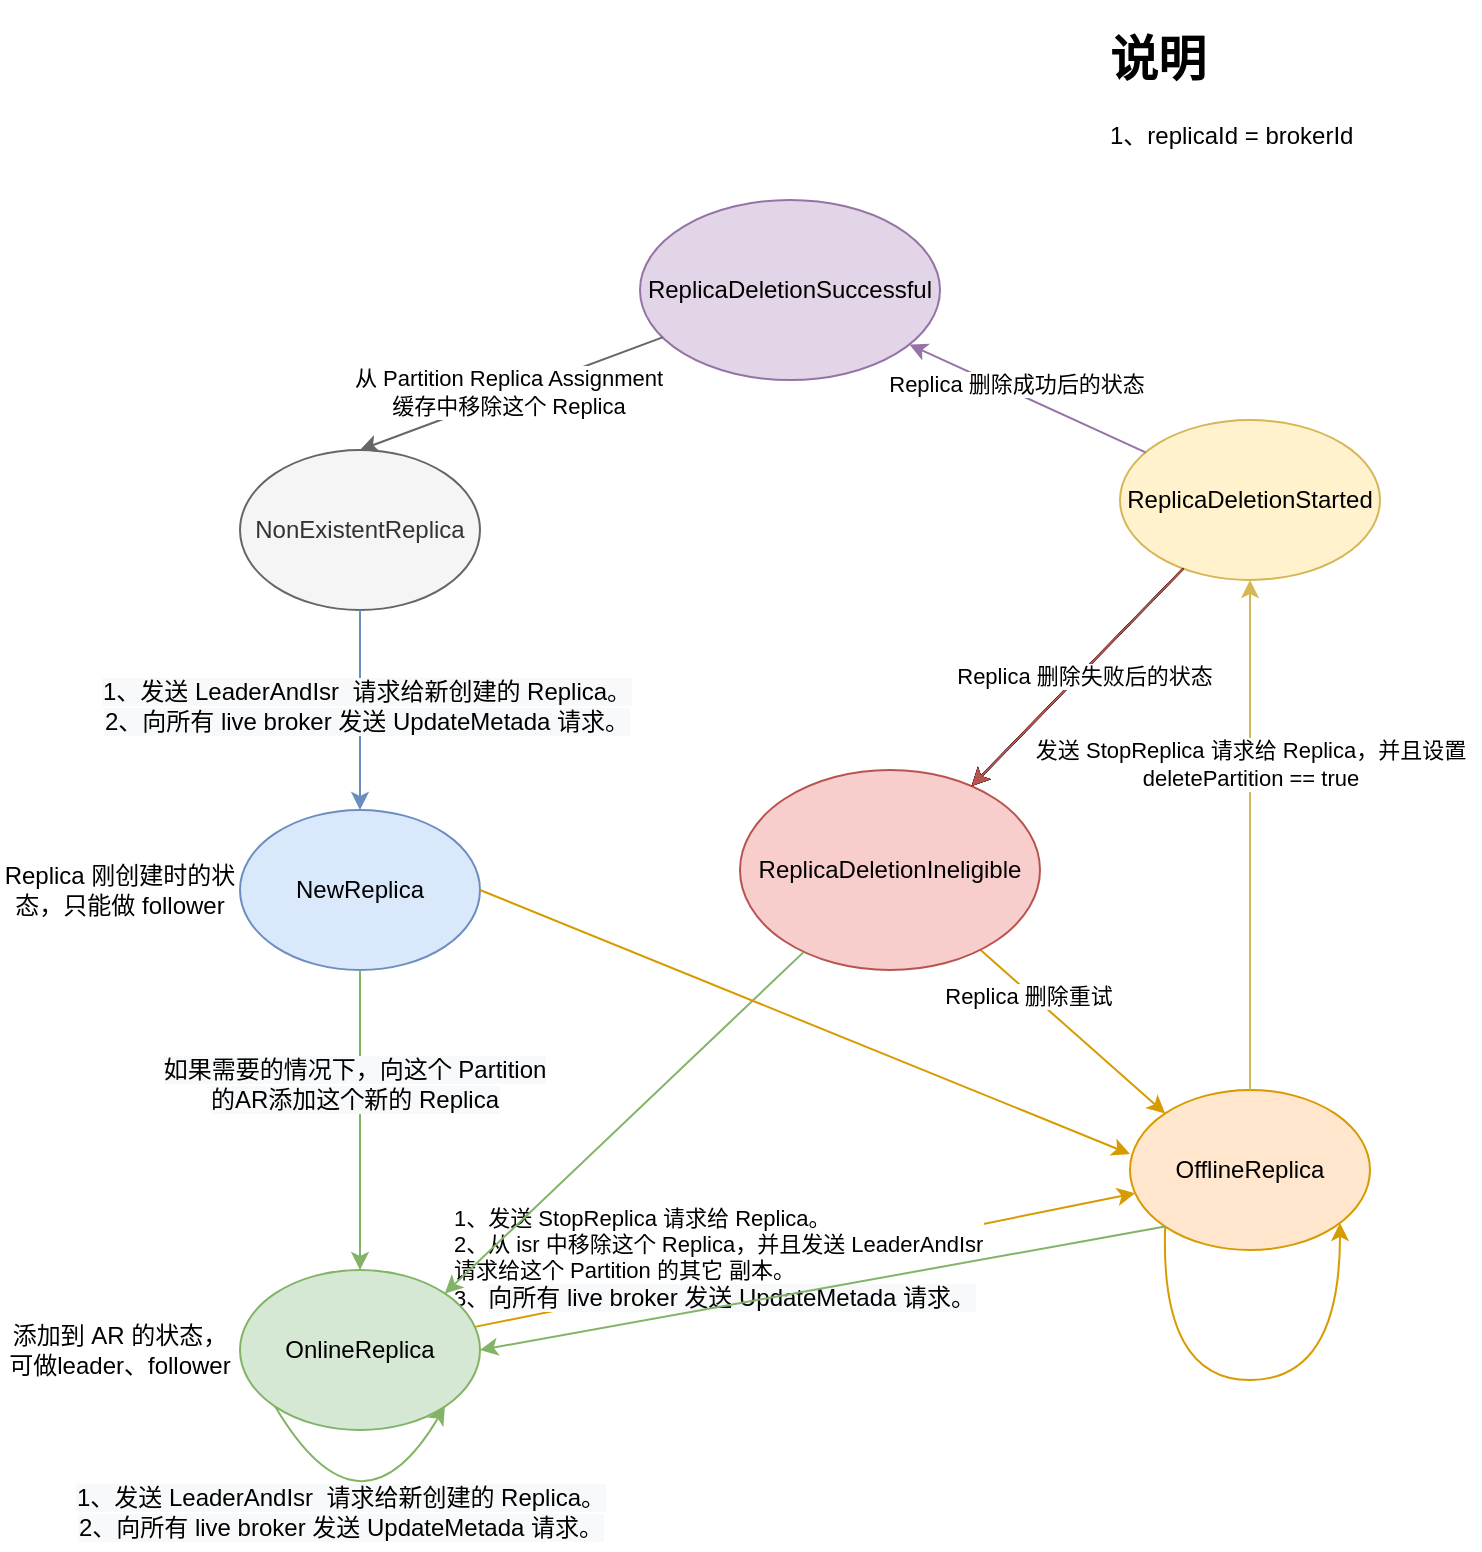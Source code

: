 <mxfile version="13.8.8" type="github" pages="10">
  <diagram id="TySNi0Zyadw6SgvpFzOM" name="副本状态机">
    <mxGraphModel dx="1426" dy="794" grid="1" gridSize="10" guides="1" tooltips="1" connect="1" arrows="1" fold="1" page="1" pageScale="1" pageWidth="827" pageHeight="1169" math="0" shadow="0">
      <root>
        <mxCell id="HMK-gUAQqBiherPMlkDH-0" />
        <mxCell id="HMK-gUAQqBiherPMlkDH-1" parent="HMK-gUAQqBiherPMlkDH-0" />
        <mxCell id="qehNRnXvlH6UV2NimaYm-15" value="" style="group;sketch=0;" parent="HMK-gUAQqBiherPMlkDH-1" vertex="1" connectable="0">
          <mxGeometry x="50" y="10" width="740" height="765" as="geometry" />
        </mxCell>
        <mxCell id="HMK-gUAQqBiherPMlkDH-5" value="&lt;h1&gt;说明&lt;/h1&gt;&lt;p&gt;1、replicaId = brokerId&lt;/p&gt;" style="text;html=1;strokeColor=none;fillColor=none;spacing=5;spacingTop=-20;whiteSpace=wrap;overflow=hidden;rounded=0;sketch=0;" parent="qehNRnXvlH6UV2NimaYm-15" vertex="1">
          <mxGeometry x="550" width="190" height="120" as="geometry" />
        </mxCell>
        <mxCell id="qehNRnXvlH6UV2NimaYm-9" value="" style="edgeStyle=none;rounded=0;orthogonalLoop=1;jettySize=auto;html=1;entryX=1;entryY=0.5;entryDx=0;entryDy=0;" parent="qehNRnXvlH6UV2NimaYm-15" source="HMK-gUAQqBiherPMlkDH-27" target="HMK-gUAQqBiherPMlkDH-27" edge="1">
          <mxGeometry relative="1" as="geometry">
            <mxPoint x="625" y="695" as="targetPoint" />
          </mxGeometry>
        </mxCell>
        <mxCell id="HMK-gUAQqBiherPMlkDH-27" value="OfflineReplica" style="ellipse;whiteSpace=wrap;html=1;strokeColor=#d79b00;fillColor=#ffe6cc;sketch=0;" parent="qehNRnXvlH6UV2NimaYm-15" vertex="1">
          <mxGeometry x="565" y="535" width="120" height="80" as="geometry" />
        </mxCell>
        <mxCell id="HMK-gUAQqBiherPMlkDH-28" value="" style="rounded=1;sketch=0;jumpStyle=none;orthogonalLoop=1;jettySize=auto;html=1;shadow=0;fillColor=#ffe6cc;strokeColor=#d79b00;" parent="qehNRnXvlH6UV2NimaYm-15" source="HMK-gUAQqBiherPMlkDH-9" target="HMK-gUAQqBiherPMlkDH-27" edge="1">
          <mxGeometry relative="1" as="geometry" />
        </mxCell>
        <mxCell id="HMK-gUAQqBiherPMlkDH-29" value="1、发送 StopReplica 请求给 Replica。&lt;br&gt;2、从 isr 中移除这个 Replica，并且发送 LeaderAndIsr &lt;br&gt;请求给这个 Partition 的其它 副本。&lt;br&gt;3、&lt;span style=&quot;font-size: 12px ; background-color: rgb(248 , 249 , 250)&quot;&gt;向所有 live broker 发送 UpdateMetada 请求。&lt;/span&gt;" style="edgeLabel;html=1;align=left;verticalAlign=middle;resizable=0;points=[];" parent="HMK-gUAQqBiherPMlkDH-28" vertex="1" connectable="0">
          <mxGeometry x="0.043" y="2" relative="1" as="geometry">
            <mxPoint x="-184" y="2" as="offset" />
          </mxGeometry>
        </mxCell>
        <mxCell id="HMK-gUAQqBiherPMlkDH-30" value="ReplicaDeletionStarted" style="ellipse;whiteSpace=wrap;html=1;strokeColor=#d6b656;fillColor=#fff2cc;sketch=0;" parent="qehNRnXvlH6UV2NimaYm-15" vertex="1">
          <mxGeometry x="560" y="200" width="130" height="80" as="geometry" />
        </mxCell>
        <mxCell id="HMK-gUAQqBiherPMlkDH-31" value="" style="rounded=1;sketch=0;jumpStyle=none;orthogonalLoop=1;jettySize=auto;html=1;shadow=0;fillColor=#fff2cc;strokeColor=#d6b656;" parent="qehNRnXvlH6UV2NimaYm-15" source="HMK-gUAQqBiherPMlkDH-27" target="HMK-gUAQqBiherPMlkDH-30" edge="1">
          <mxGeometry relative="1" as="geometry" />
        </mxCell>
        <mxCell id="HMK-gUAQqBiherPMlkDH-32" value="&lt;span style=&quot;text-align: left&quot;&gt;发送 StopReplica 请求给 Replica，并且设置&lt;br&gt;deletePartition == true&lt;br&gt;&lt;/span&gt;" style="edgeLabel;html=1;align=center;verticalAlign=middle;resizable=0;points=[];" parent="HMK-gUAQqBiherPMlkDH-31" vertex="1" connectable="0">
          <mxGeometry x="0.283" relative="1" as="geometry">
            <mxPoint as="offset" />
          </mxGeometry>
        </mxCell>
        <mxCell id="qehNRnXvlH6UV2NimaYm-6" value="" style="rounded=0;orthogonalLoop=1;jettySize=auto;html=1;entryX=0;entryY=0;entryDx=0;entryDy=0;fillColor=#ffe6cc;strokeColor=#d79b00;" parent="qehNRnXvlH6UV2NimaYm-15" source="HMK-gUAQqBiherPMlkDH-34" target="HMK-gUAQqBiherPMlkDH-27" edge="1">
          <mxGeometry relative="1" as="geometry">
            <mxPoint x="415" y="490" as="targetPoint" />
          </mxGeometry>
        </mxCell>
        <mxCell id="qehNRnXvlH6UV2NimaYm-7" value="Replica 删除重试" style="edgeLabel;html=1;align=center;verticalAlign=middle;resizable=0;points=[];" parent="qehNRnXvlH6UV2NimaYm-6" vertex="1" connectable="0">
          <mxGeometry x="-0.467" y="-1" relative="1" as="geometry">
            <mxPoint as="offset" />
          </mxGeometry>
        </mxCell>
        <mxCell id="HMK-gUAQqBiherPMlkDH-34" value="ReplicaDeletionIneligible" style="ellipse;whiteSpace=wrap;html=1;strokeColor=#b85450;fillColor=#f8cecc;sketch=0;" parent="qehNRnXvlH6UV2NimaYm-15" vertex="1">
          <mxGeometry x="370" y="375" width="150" height="100" as="geometry" />
        </mxCell>
        <mxCell id="HMK-gUAQqBiherPMlkDH-35" value="" style="rounded=1;sketch=0;jumpStyle=none;orthogonalLoop=1;jettySize=auto;html=1;shadow=0;" parent="qehNRnXvlH6UV2NimaYm-15" source="HMK-gUAQqBiherPMlkDH-30" target="HMK-gUAQqBiherPMlkDH-34" edge="1">
          <mxGeometry relative="1" as="geometry" />
        </mxCell>
        <mxCell id="HMK-gUAQqBiherPMlkDH-36" value="" style="edgeStyle=none;rounded=1;sketch=0;jumpStyle=none;orthogonalLoop=1;jettySize=auto;html=1;shadow=0;" parent="qehNRnXvlH6UV2NimaYm-15" source="HMK-gUAQqBiherPMlkDH-30" target="HMK-gUAQqBiherPMlkDH-34" edge="1">
          <mxGeometry relative="1" as="geometry" />
        </mxCell>
        <mxCell id="HMK-gUAQqBiherPMlkDH-37" value="" style="edgeStyle=none;rounded=1;sketch=0;jumpStyle=none;orthogonalLoop=1;jettySize=auto;html=1;shadow=0;" parent="qehNRnXvlH6UV2NimaYm-15" source="HMK-gUAQqBiherPMlkDH-30" target="HMK-gUAQqBiherPMlkDH-34" edge="1">
          <mxGeometry relative="1" as="geometry" />
        </mxCell>
        <mxCell id="HMK-gUAQqBiherPMlkDH-38" value="" style="edgeStyle=none;rounded=1;sketch=0;jumpStyle=none;orthogonalLoop=1;jettySize=auto;html=1;shadow=0;" parent="qehNRnXvlH6UV2NimaYm-15" source="HMK-gUAQqBiherPMlkDH-30" target="HMK-gUAQqBiherPMlkDH-34" edge="1">
          <mxGeometry relative="1" as="geometry" />
        </mxCell>
        <mxCell id="HMK-gUAQqBiherPMlkDH-39" value="" style="edgeStyle=none;rounded=1;sketch=0;jumpStyle=none;orthogonalLoop=1;jettySize=auto;html=1;shadow=0;fillColor=#f8cecc;strokeColor=#b85450;" parent="qehNRnXvlH6UV2NimaYm-15" source="HMK-gUAQqBiherPMlkDH-30" target="HMK-gUAQqBiherPMlkDH-34" edge="1">
          <mxGeometry relative="1" as="geometry" />
        </mxCell>
        <mxCell id="qehNRnXvlH6UV2NimaYm-3" value="Replica 删除失败后的状态" style="edgeLabel;html=1;align=center;verticalAlign=middle;resizable=0;points=[];" parent="HMK-gUAQqBiherPMlkDH-39" vertex="1" connectable="0">
          <mxGeometry x="-0.037" y="1" relative="1" as="geometry">
            <mxPoint as="offset" />
          </mxGeometry>
        </mxCell>
        <mxCell id="HMK-gUAQqBiherPMlkDH-40" value="ReplicaDeletionSuccessful" style="ellipse;whiteSpace=wrap;html=1;strokeColor=#9673a6;fillColor=#e1d5e7;sketch=0;" parent="qehNRnXvlH6UV2NimaYm-15" vertex="1">
          <mxGeometry x="320" y="90" width="150" height="90" as="geometry" />
        </mxCell>
        <mxCell id="HMK-gUAQqBiherPMlkDH-41" value="" style="edgeStyle=none;rounded=1;sketch=0;jumpStyle=none;orthogonalLoop=1;jettySize=auto;html=1;shadow=0;fillColor=#e1d5e7;strokeColor=#9673a6;" parent="qehNRnXvlH6UV2NimaYm-15" source="HMK-gUAQqBiherPMlkDH-30" target="HMK-gUAQqBiherPMlkDH-40" edge="1">
          <mxGeometry relative="1" as="geometry" />
        </mxCell>
        <mxCell id="qehNRnXvlH6UV2NimaYm-4" value="Replica 删除成功后的状态" style="edgeLabel;html=1;align=center;verticalAlign=middle;resizable=0;points=[];" parent="HMK-gUAQqBiherPMlkDH-41" vertex="1" connectable="0">
          <mxGeometry x="0.126" y="-4" relative="1" as="geometry">
            <mxPoint as="offset" />
          </mxGeometry>
        </mxCell>
        <mxCell id="HMK-gUAQqBiherPMlkDH-2" value="NonExistentReplica" style="ellipse;whiteSpace=wrap;html=1;fillColor=#f5f5f5;strokeColor=#666666;fontColor=#333333;sketch=0;" parent="qehNRnXvlH6UV2NimaYm-15" vertex="1">
          <mxGeometry x="120" y="215" width="120" height="80" as="geometry" />
        </mxCell>
        <mxCell id="HMK-gUAQqBiherPMlkDH-43" value="" style="edgeStyle=none;rounded=1;sketch=0;jumpStyle=none;orthogonalLoop=1;jettySize=auto;html=1;shadow=0;entryX=0.5;entryY=0;entryDx=0;entryDy=0;fillColor=#f5f5f5;strokeColor=#666666;" parent="qehNRnXvlH6UV2NimaYm-15" source="HMK-gUAQqBiherPMlkDH-40" target="HMK-gUAQqBiherPMlkDH-2" edge="1">
          <mxGeometry relative="1" as="geometry">
            <mxPoint x="350" y="90" as="targetPoint" />
          </mxGeometry>
        </mxCell>
        <mxCell id="qehNRnXvlH6UV2NimaYm-0" value="从 Partition Replica Assignment&lt;br&gt;缓存中移除这个 Replica" style="edgeLabel;html=1;align=center;verticalAlign=middle;resizable=0;points=[];" parent="HMK-gUAQqBiherPMlkDH-43" vertex="1" connectable="0">
          <mxGeometry x="0.011" y="-2" relative="1" as="geometry">
            <mxPoint as="offset" />
          </mxGeometry>
        </mxCell>
        <mxCell id="HMK-gUAQqBiherPMlkDH-4" value="" style="rounded=0;orthogonalLoop=1;jettySize=auto;html=1;sketch=0;fillColor=#dae8fc;strokeColor=#6c8ebf;" parent="qehNRnXvlH6UV2NimaYm-15" source="HMK-gUAQqBiherPMlkDH-2" target="HMK-gUAQqBiherPMlkDH-3" edge="1">
          <mxGeometry y="305" as="geometry" />
        </mxCell>
        <mxCell id="HMK-gUAQqBiherPMlkDH-20" value="&lt;span style=&quot;font-size: 12px ; text-align: left ; background-color: rgb(248 , 249 , 250)&quot;&gt;1、发送 LeaderAndIsr&amp;nbsp; 请求给新创建的 Replica。&lt;/span&gt;&lt;br style=&quot;font-size: 12px ; text-align: left ; background-color: rgb(248 , 249 , 250)&quot;&gt;&lt;span style=&quot;font-size: 12px ; text-align: left ; background-color: rgb(248 , 249 , 250)&quot;&gt;2、向所有 live broker 发送 UpdateMetada 请求。&lt;/span&gt;" style="edgeLabel;html=1;align=center;verticalAlign=middle;resizable=0;points=[];" parent="HMK-gUAQqBiherPMlkDH-4" vertex="1" connectable="0">
          <mxGeometry x="-0.05" y="3" relative="1" as="geometry">
            <mxPoint as="offset" />
          </mxGeometry>
        </mxCell>
        <mxCell id="HMK-gUAQqBiherPMlkDH-44" value="" style="group" parent="qehNRnXvlH6UV2NimaYm-15" vertex="1" connectable="0">
          <mxGeometry y="395" width="240" height="80" as="geometry" />
        </mxCell>
        <mxCell id="HMK-gUAQqBiherPMlkDH-3" value="NewReplica" style="ellipse;whiteSpace=wrap;html=1;fillColor=#dae8fc;strokeColor=#6c8ebf;sketch=0;" parent="HMK-gUAQqBiherPMlkDH-44" vertex="1">
          <mxGeometry x="120" width="120" height="80" as="geometry" />
        </mxCell>
        <mxCell id="HMK-gUAQqBiherPMlkDH-12" value="Replica 刚创建时的状态，只能做 follower" style="text;html=1;strokeColor=none;fillColor=none;align=center;verticalAlign=middle;whiteSpace=wrap;rounded=0;sketch=0;" parent="HMK-gUAQqBiherPMlkDH-44" vertex="1">
          <mxGeometry y="30" width="120" height="20" as="geometry" />
        </mxCell>
        <mxCell id="qehNRnXvlH6UV2NimaYm-11" value="" style="endArrow=classic;html=1;exitX=0;exitY=1;exitDx=0;exitDy=0;edgeStyle=orthogonalEdgeStyle;curved=1;fillColor=#ffe6cc;strokeColor=#d79b00;" parent="qehNRnXvlH6UV2NimaYm-15" source="HMK-gUAQqBiherPMlkDH-27" target="HMK-gUAQqBiherPMlkDH-27" edge="1">
          <mxGeometry width="50" height="50" relative="1" as="geometry">
            <mxPoint x="580" y="670" as="sourcePoint" />
            <mxPoint x="610" y="370" as="targetPoint" />
            <Array as="points">
              <mxPoint x="670" y="680" />
            </Array>
          </mxGeometry>
        </mxCell>
        <mxCell id="qehNRnXvlH6UV2NimaYm-12" value="" style="group" parent="qehNRnXvlH6UV2NimaYm-15" vertex="1" connectable="0">
          <mxGeometry y="625" width="240" height="140" as="geometry" />
        </mxCell>
        <mxCell id="HMK-gUAQqBiherPMlkDH-9" value="OnlineReplica" style="ellipse;whiteSpace=wrap;html=1;fillColor=#d5e8d4;strokeColor=#82b366;sketch=0;" parent="qehNRnXvlH6UV2NimaYm-12" vertex="1">
          <mxGeometry x="120" width="120" height="80" as="geometry" />
        </mxCell>
        <mxCell id="HMK-gUAQqBiherPMlkDH-16" value="添加到 AR 的状态，可做leader、follower" style="text;html=1;strokeColor=none;fillColor=none;align=center;verticalAlign=middle;whiteSpace=wrap;rounded=0;sketch=0;" parent="qehNRnXvlH6UV2NimaYm-12" vertex="1">
          <mxGeometry y="25" width="120" height="30" as="geometry" />
        </mxCell>
        <mxCell id="HMK-gUAQqBiherPMlkDH-18" value="" style="endArrow=classic;html=1;exitX=0;exitY=1;exitDx=0;exitDy=0;entryX=1;entryY=1;entryDx=0;entryDy=0;rounded=1;jumpStyle=none;shadow=0;edgeStyle=orthogonalEdgeStyle;curved=1;fillColor=#d5e8d4;strokeColor=#82b366;" parent="qehNRnXvlH6UV2NimaYm-12" source="HMK-gUAQqBiherPMlkDH-9" target="HMK-gUAQqBiherPMlkDH-9" edge="1">
          <mxGeometry y="-320" width="50" height="50" as="geometry">
            <mxPoint x="350" y="100" as="sourcePoint" />
            <mxPoint x="230" y="60" as="targetPoint" />
            <Array as="points">
              <mxPoint x="180" y="140" />
            </Array>
          </mxGeometry>
        </mxCell>
        <mxCell id="HMK-gUAQqBiherPMlkDH-19" value="&lt;span style=&quot;font-size: 12px ; text-align: left ; background-color: rgb(248 , 249 , 250)&quot;&gt;1、发送 LeaderAndIsr&amp;nbsp; 请求给新创建的 Replica。&lt;/span&gt;&lt;br style=&quot;font-size: 12px ; text-align: left ; background-color: rgb(248 , 249 , 250)&quot;&gt;&lt;span style=&quot;font-size: 12px ; text-align: left ; background-color: rgb(248 , 249 , 250)&quot;&gt;2、向所有 live broker 发送 UpdateMetada 请求。&lt;/span&gt;" style="edgeLabel;html=1;align=center;verticalAlign=middle;resizable=0;points=[];" parent="HMK-gUAQqBiherPMlkDH-18" vertex="1" connectable="0">
          <mxGeometry x="-0.256" y="1" relative="1" as="geometry">
            <mxPoint as="offset" />
          </mxGeometry>
        </mxCell>
        <mxCell id="qehNRnXvlH6UV2NimaYm-2" value="" style="rounded=0;orthogonalLoop=1;jettySize=auto;html=1;entryX=1;entryY=0;entryDx=0;entryDy=0;fillColor=#d5e8d4;strokeColor=#82b366;" parent="qehNRnXvlH6UV2NimaYm-15" source="HMK-gUAQqBiherPMlkDH-34" target="HMK-gUAQqBiherPMlkDH-9" edge="1">
          <mxGeometry relative="1" as="geometry">
            <mxPoint x="415" y="490" as="targetPoint" />
          </mxGeometry>
        </mxCell>
        <mxCell id="qehNRnXvlH6UV2NimaYm-13" value="" style="endArrow=classic;html=1;entryX=0;entryY=0.4;entryDx=0;entryDy=0;entryPerimeter=0;exitX=1;exitY=0.5;exitDx=0;exitDy=0;fillColor=#ffe6cc;strokeColor=#d79b00;" parent="qehNRnXvlH6UV2NimaYm-15" source="HMK-gUAQqBiherPMlkDH-3" target="HMK-gUAQqBiherPMlkDH-27" edge="1">
          <mxGeometry width="50" height="50" relative="1" as="geometry">
            <mxPoint x="560" y="620" as="sourcePoint" />
            <mxPoint x="610" y="570" as="targetPoint" />
          </mxGeometry>
        </mxCell>
        <mxCell id="HMK-gUAQqBiherPMlkDH-10" value="" style="rounded=0;orthogonalLoop=1;jettySize=auto;html=1;sketch=0;fillColor=#d5e8d4;strokeColor=#82b366;" parent="qehNRnXvlH6UV2NimaYm-15" source="HMK-gUAQqBiherPMlkDH-3" target="HMK-gUAQqBiherPMlkDH-9" edge="1">
          <mxGeometry y="375" as="geometry" />
        </mxCell>
        <mxCell id="HMK-gUAQqBiherPMlkDH-21" value="&lt;span style=&quot;font-size: 12px ; text-align: left ; background-color: rgb(248 , 249 , 250)&quot;&gt;如果需要的情况下，向这个 Partition &lt;br&gt;的AR添加这个新的 Replica&lt;/span&gt;" style="edgeLabel;html=1;align=center;verticalAlign=middle;resizable=0;points=[];" parent="HMK-gUAQqBiherPMlkDH-10" vertex="1" connectable="0">
          <mxGeometry x="-0.25" y="-3" relative="1" as="geometry">
            <mxPoint as="offset" />
          </mxGeometry>
        </mxCell>
        <mxCell id="qehNRnXvlH6UV2NimaYm-14" value="" style="endArrow=classic;html=1;entryX=1;entryY=0.5;entryDx=0;entryDy=0;exitX=0;exitY=1;exitDx=0;exitDy=0;fillColor=#d5e8d4;strokeColor=#82b366;" parent="qehNRnXvlH6UV2NimaYm-15" source="HMK-gUAQqBiherPMlkDH-27" target="HMK-gUAQqBiherPMlkDH-9" edge="1">
          <mxGeometry width="50" height="50" relative="1" as="geometry">
            <mxPoint x="560" y="480" as="sourcePoint" />
            <mxPoint x="610" y="430" as="targetPoint" />
          </mxGeometry>
        </mxCell>
      </root>
    </mxGraphModel>
  </diagram>
  <diagram id="1MHAfUvT2UG18_nVS0-U" name="分区状态机">
    <mxGraphModel dx="1426" dy="794" grid="1" gridSize="10" guides="1" tooltips="1" connect="1" arrows="1" fold="1" page="1" pageScale="1" pageWidth="827" pageHeight="1169" math="0" shadow="0">
      <root>
        <mxCell id="isVmadQrg0_nP7J6bVH2-0" />
        <mxCell id="isVmadQrg0_nP7J6bVH2-1" parent="isVmadQrg0_nP7J6bVH2-0" />
        <mxCell id="isVmadQrg0_nP7J6bVH2-4" value="" style="rounded=0;orthogonalLoop=1;jettySize=auto;html=1;edgeStyle=orthogonalEdgeStyle;curved=1;fillColor=#dae8fc;strokeColor=#6c8ebf;" parent="isVmadQrg0_nP7J6bVH2-1" source="isVmadQrg0_nP7J6bVH2-2" target="isVmadQrg0_nP7J6bVH2-3" edge="1">
          <mxGeometry relative="1" as="geometry" />
        </mxCell>
        <mxCell id="wm_oVBO_ErBg2a_TBDjJ-14" value="load assigned replicas from&lt;br&gt;ZK to controller cache" style="edgeLabel;html=1;align=center;verticalAlign=middle;resizable=0;points=[];" parent="isVmadQrg0_nP7J6bVH2-4" vertex="1" connectable="0">
          <mxGeometry x="0.033" y="36" relative="1" as="geometry">
            <mxPoint as="offset" />
          </mxGeometry>
        </mxCell>
        <mxCell id="isVmadQrg0_nP7J6bVH2-6" value="" style="rounded=0;orthogonalLoop=1;jettySize=auto;html=1;edgeStyle=orthogonalEdgeStyle;curved=1;fillColor=#d5e8d4;strokeColor=#82b366;" parent="isVmadQrg0_nP7J6bVH2-1" source="isVmadQrg0_nP7J6bVH2-3" target="isVmadQrg0_nP7J6bVH2-5" edge="1">
          <mxGeometry relative="1" as="geometry">
            <Array as="points">
              <mxPoint x="180" y="440" />
            </Array>
          </mxGeometry>
        </mxCell>
        <mxCell id="wm_oVBO_ErBg2a_TBDjJ-2" value="1、分配 replicas 中的第一个 replica &lt;br&gt;作为 leader，全部 live replicas 作为 isr，&lt;br&gt;并把 leader 和 isr 信息更新到 zk 中。&lt;br&gt;2、发送 LeaderAndIsr 请求给所有 live replica，&lt;br&gt;发送UpdateMetadata 给每个 alive 的Broker。" style="edgeLabel;html=1;align=center;verticalAlign=middle;resizable=0;points=[];" parent="isVmadQrg0_nP7J6bVH2-6" vertex="1" connectable="0">
          <mxGeometry x="-0.561" y="23" relative="1" as="geometry">
            <mxPoint as="offset" />
          </mxGeometry>
        </mxCell>
        <mxCell id="isVmadQrg0_nP7J6bVH2-13" value="" style="rounded=0;orthogonalLoop=1;jettySize=auto;html=1;entryX=0;entryY=0.5;entryDx=0;entryDy=0;fillColor=#e1d5e7;strokeColor=#9673a6;" parent="isVmadQrg0_nP7J6bVH2-1" source="isVmadQrg0_nP7J6bVH2-3" target="isVmadQrg0_nP7J6bVH2-7" edge="1">
          <mxGeometry relative="1" as="geometry">
            <mxPoint x="320" y="280" as="targetPoint" />
          </mxGeometry>
        </mxCell>
        <mxCell id="wm_oVBO_ErBg2a_TBDjJ-7" value="nothing other than marking partition state as Offline" style="edgeLabel;html=1;align=center;verticalAlign=middle;resizable=0;points=[];" parent="isVmadQrg0_nP7J6bVH2-13" vertex="1" connectable="0">
          <mxGeometry x="-0.119" y="4" relative="1" as="geometry">
            <mxPoint as="offset" />
          </mxGeometry>
        </mxCell>
        <mxCell id="isVmadQrg0_nP7J6bVH2-8" value="" style="rounded=0;orthogonalLoop=1;jettySize=auto;html=1;edgeStyle=orthogonalEdgeStyle;curved=1;fillColor=#e1d5e7;strokeColor=#9673a6;" parent="isVmadQrg0_nP7J6bVH2-1" source="isVmadQrg0_nP7J6bVH2-5" target="isVmadQrg0_nP7J6bVH2-7" edge="1">
          <mxGeometry relative="1" as="geometry" />
        </mxCell>
        <mxCell id="wm_oVBO_ErBg2a_TBDjJ-8" value="nothing other than marking partition state as Offline" style="edgeLabel;html=1;align=center;verticalAlign=middle;resizable=0;points=[];" parent="isVmadQrg0_nP7J6bVH2-8" vertex="1" connectable="0">
          <mxGeometry x="-0.307" y="12" relative="1" as="geometry">
            <mxPoint x="36" y="-18" as="offset" />
          </mxGeometry>
        </mxCell>
        <mxCell id="isVmadQrg0_nP7J6bVH2-9" value="" style="rounded=0;orthogonalLoop=1;jettySize=auto;html=1;edgeStyle=orthogonalEdgeStyle;curved=1;fillColor=#f5f5f5;strokeColor=#666666;" parent="isVmadQrg0_nP7J6bVH2-1" source="isVmadQrg0_nP7J6bVH2-7" target="isVmadQrg0_nP7J6bVH2-2" edge="1">
          <mxGeometry relative="1" as="geometry">
            <Array as="points">
              <mxPoint x="670" y="130" />
            </Array>
          </mxGeometry>
        </mxCell>
        <mxCell id="wm_oVBO_ErBg2a_TBDjJ-9" value="nothing other than marking partition state as Offline" style="edgeLabel;html=1;align=center;verticalAlign=middle;resizable=0;points=[];" parent="isVmadQrg0_nP7J6bVH2-9" vertex="1" connectable="0">
          <mxGeometry x="-0.4" y="46" relative="1" as="geometry">
            <mxPoint as="offset" />
          </mxGeometry>
        </mxCell>
        <mxCell id="isVmadQrg0_nP7J6bVH2-11" value="" style="group" parent="isVmadQrg0_nP7J6bVH2-1" vertex="1" connectable="0">
          <mxGeometry x="355" y="90" width="150" height="100" as="geometry" />
        </mxCell>
        <mxCell id="isVmadQrg0_nP7J6bVH2-2" value="NonExistentPartition" style="ellipse;whiteSpace=wrap;html=1;sketch=0;fillColor=#f5f5f5;strokeColor=#666666;fontColor=#333333;" parent="isVmadQrg0_nP7J6bVH2-11" vertex="1">
          <mxGeometry x="15" width="120" height="80" as="geometry" />
        </mxCell>
        <mxCell id="isVmadQrg0_nP7J6bVH2-10" value="Partition 不存在，或者曾经存在现在已经删除。" style="text;html=1;strokeColor=none;fillColor=none;align=center;verticalAlign=middle;whiteSpace=wrap;rounded=0;sketch=0;" parent="isVmadQrg0_nP7J6bVH2-11" vertex="1">
          <mxGeometry y="80" width="150" height="20" as="geometry" />
        </mxCell>
        <mxCell id="wm_oVBO_ErBg2a_TBDjJ-1" value="" style="group" parent="isVmadQrg0_nP7J6bVH2-1" vertex="1" connectable="0">
          <mxGeometry x="10" y="240" width="230" height="80" as="geometry" />
        </mxCell>
        <mxCell id="isVmadQrg0_nP7J6bVH2-3" value="NewPartition" style="ellipse;whiteSpace=wrap;html=1;strokeColor=#6c8ebf;fillColor=#dae8fc;sketch=0;" parent="wm_oVBO_ErBg2a_TBDjJ-1" vertex="1">
          <mxGeometry x="110" width="120" height="80" as="geometry" />
        </mxCell>
        <mxCell id="wm_oVBO_ErBg2a_TBDjJ-0" value="Partition 刚创建，有replicas，但还没有 leader 和 isr。" style="text;html=1;strokeColor=none;fillColor=none;align=center;verticalAlign=middle;whiteSpace=wrap;rounded=0;" parent="wm_oVBO_ErBg2a_TBDjJ-1" vertex="1">
          <mxGeometry y="20" width="110" height="40" as="geometry" />
        </mxCell>
        <mxCell id="wm_oVBO_ErBg2a_TBDjJ-4" value="" style="group" parent="isVmadQrg0_nP7J6bVH2-1" vertex="1" connectable="0">
          <mxGeometry x="370" y="400" width="120" height="130" as="geometry" />
        </mxCell>
        <mxCell id="isVmadQrg0_nP7J6bVH2-5" value="OnlinePartition" style="ellipse;whiteSpace=wrap;html=1;strokeColor=#82b366;fillColor=#d5e8d4;sketch=0;" parent="wm_oVBO_ErBg2a_TBDjJ-4" vertex="1">
          <mxGeometry width="120" height="80" as="geometry" />
        </mxCell>
        <mxCell id="wm_oVBO_ErBg2a_TBDjJ-3" value="Partition 的 leader 已经选举出来" style="text;html=1;strokeColor=none;fillColor=none;align=center;verticalAlign=middle;whiteSpace=wrap;rounded=0;" parent="wm_oVBO_ErBg2a_TBDjJ-4" vertex="1">
          <mxGeometry y="80" width="120" height="50" as="geometry" />
        </mxCell>
        <mxCell id="wm_oVBO_ErBg2a_TBDjJ-5" value="" style="endArrow=classic;html=1;exitX=0;exitY=1;exitDx=0;exitDy=0;entryX=1;entryY=1;entryDx=0;entryDy=0;edgeStyle=orthogonalEdgeStyle;curved=1;fillColor=#d5e8d4;strokeColor=#82b366;" parent="wm_oVBO_ErBg2a_TBDjJ-4" source="isVmadQrg0_nP7J6bVH2-5" target="isVmadQrg0_nP7J6bVH2-5" edge="1">
          <mxGeometry width="50" height="50" relative="1" as="geometry">
            <mxPoint x="270" y="70" as="sourcePoint" />
            <mxPoint x="320" y="20" as="targetPoint" />
            <Array as="points">
              <mxPoint x="60" y="270" />
            </Array>
          </mxGeometry>
        </mxCell>
        <mxCell id="wm_oVBO_ErBg2a_TBDjJ-6" value="1、为这个 partition 选举新的 leader 和 isr，所有&lt;br&gt;live replica 来接收 LeaderAndIsr 请求，并把&lt;br&gt;leader 和 isr 信息更新到 zk 上。&lt;br&gt;2、发送 LeaderAndIsr 请求给所有 live replica，&lt;br&gt;发送UpdateMetadata 给每个 alive 的Broker。" style="edgeLabel;html=1;align=center;verticalAlign=middle;resizable=0;points=[];" parent="wm_oVBO_ErBg2a_TBDjJ-5" vertex="1" connectable="0">
          <mxGeometry x="-0.463" y="14" relative="1" as="geometry">
            <mxPoint x="5.88" y="25.97" as="offset" />
          </mxGeometry>
        </mxCell>
        <mxCell id="wm_oVBO_ErBg2a_TBDjJ-11" value="" style="group" parent="isVmadQrg0_nP7J6bVH2-1" vertex="1" connectable="0">
          <mxGeometry x="610" y="240" width="200" height="80" as="geometry" />
        </mxCell>
        <mxCell id="isVmadQrg0_nP7J6bVH2-7" value="OfflinePartition" style="ellipse;whiteSpace=wrap;html=1;strokeColor=#9673a6;fillColor=#e1d5e7;sketch=0;" parent="wm_oVBO_ErBg2a_TBDjJ-11" vertex="1">
          <mxGeometry width="120" height="80" as="geometry" />
        </mxCell>
        <mxCell id="wm_oVBO_ErBg2a_TBDjJ-10" value="Partition 的&lt;br&gt;leader 挂了" style="text;html=1;strokeColor=none;fillColor=none;align=center;verticalAlign=middle;whiteSpace=wrap;rounded=0;" parent="wm_oVBO_ErBg2a_TBDjJ-11" vertex="1">
          <mxGeometry x="120" y="25" width="80" height="30" as="geometry" />
        </mxCell>
        <mxCell id="wm_oVBO_ErBg2a_TBDjJ-12" value="" style="endArrow=classic;html=1;exitX=0;exitY=1;exitDx=0;exitDy=0;entryX=0.5;entryY=0;entryDx=0;entryDy=0;edgeStyle=orthogonalEdgeStyle;curved=1;" parent="isVmadQrg0_nP7J6bVH2-1" source="isVmadQrg0_nP7J6bVH2-7" target="isVmadQrg0_nP7J6bVH2-5" edge="1">
          <mxGeometry width="50" height="50" relative="1" as="geometry">
            <mxPoint x="650" y="370" as="sourcePoint" />
            <mxPoint x="700" y="320" as="targetPoint" />
          </mxGeometry>
        </mxCell>
        <mxCell id="wm_oVBO_ErBg2a_TBDjJ-13" value="1、为这个 partition 选举新的 leader 和 isr，所有&lt;br&gt;live replica 来接收 LeaderAndIsr 请求，并把&lt;br&gt;leader 和 isr 信息更新到 zk 上。&lt;br&gt;2、发送 LeaderAndIsr 请求给所有 live replica，&lt;br&gt;发送UpdateMetadata 给每个 alive 的Broker。" style="edgeLabel;html=1;align=center;verticalAlign=middle;resizable=0;points=[];" parent="wm_oVBO_ErBg2a_TBDjJ-12" vertex="1" connectable="0">
          <mxGeometry x="0.152" y="33" relative="1" as="geometry">
            <mxPoint as="offset" />
          </mxGeometry>
        </mxCell>
      </root>
    </mxGraphModel>
  </diagram>
  <diagram id="QrTFE32Dahz5huJ2j8bn" name="副本迁移">
    <mxGraphModel dx="1426" dy="794" grid="1" gridSize="10" guides="1" tooltips="1" connect="1" arrows="1" fold="1" page="1" pageScale="1" pageWidth="827" pageHeight="1169" math="0" shadow="0">
      <root>
        <mxCell id="LZpg6AHhA8l05rzdTZTv-0" />
        <mxCell id="LZpg6AHhA8l05rzdTZTv-1" parent="LZpg6AHhA8l05rzdTZTv-0" />
        <mxCell id="XBBJrYsHMT_xYTvtQ7yU-21" value="" style="group" vertex="1" connectable="0" parent="LZpg6AHhA8l05rzdTZTv-1">
          <mxGeometry x="10" y="50" width="788.75" height="810" as="geometry" />
        </mxCell>
        <mxCell id="bZn0xBxZknq9e5iWEY-U-13" value="" style="rounded=0;orthogonalLoop=1;jettySize=auto;html=1;" parent="XBBJrYsHMT_xYTvtQ7yU-21" target="bZn0xBxZknq9e5iWEY-U-12" edge="1">
          <mxGeometry relative="1" as="geometry">
            <mxPoint x="282.5" y="290" as="sourcePoint" />
          </mxGeometry>
        </mxCell>
        <mxCell id="bZn0xBxZknq9e5iWEY-U-14" value="否" style="edgeLabel;html=1;align=center;verticalAlign=middle;resizable=0;points=[];" parent="bZn0xBxZknq9e5iWEY-U-13" vertex="1" connectable="0">
          <mxGeometry x="-0.05" y="1" relative="1" as="geometry">
            <mxPoint as="offset" />
          </mxGeometry>
        </mxCell>
        <mxCell id="bZn0xBxZknq9e5iWEY-U-6" value="&lt;pre style=&quot;background-color: rgb(255 , 255 , 255)&quot;&gt;&lt;span style=&quot;font-family: &amp;#34;helvetica&amp;#34;&quot;&gt;该 partition 是否&lt;/span&gt;&lt;/pre&gt;&lt;pre style=&quot;background-color: rgb(255 , 255 , 255)&quot;&gt;&lt;span style=&quot;font-family: &amp;#34;helvetica&amp;#34;&quot;&gt;正在迁移&lt;/span&gt;&lt;/pre&gt;" style="strokeWidth=2;html=1;shape=mxgraph.flowchart.decision;whiteSpace=wrap;" parent="XBBJrYsHMT_xYTvtQ7yU-21" vertex="1">
          <mxGeometry x="192.5" y="210" width="180" height="80" as="geometry" />
        </mxCell>
        <mxCell id="bZn0xBxZknq9e5iWEY-U-8" value="" style="edgeStyle=none;rounded=0;orthogonalLoop=1;jettySize=auto;html=1;entryX=0.5;entryY=0;entryDx=0;entryDy=0;entryPerimeter=0;" parent="XBBJrYsHMT_xYTvtQ7yU-21" source="bZn0xBxZknq9e5iWEY-U-7" target="bZn0xBxZknq9e5iWEY-U-6" edge="1">
          <mxGeometry relative="1" as="geometry">
            <mxPoint x="282.5" y="210" as="targetPoint" />
          </mxGeometry>
        </mxCell>
        <mxCell id="bZn0xBxZknq9e5iWEY-U-7" value="开始" style="strokeWidth=2;html=1;shape=mxgraph.flowchart.start_1;whiteSpace=wrap;" parent="XBBJrYsHMT_xYTvtQ7yU-21" vertex="1">
          <mxGeometry x="232.5" y="70" width="100" height="60" as="geometry" />
        </mxCell>
        <mxCell id="bZn0xBxZknq9e5iWEY-U-9" value="结束" style="strokeWidth=2;html=1;shape=mxgraph.flowchart.terminator;whiteSpace=wrap;" parent="XBBJrYsHMT_xYTvtQ7yU-21" vertex="1">
          <mxGeometry x="50" y="750" width="100" height="60" as="geometry" />
        </mxCell>
        <mxCell id="bZn0xBxZknq9e5iWEY-U-10" value="" style="rounded=0;orthogonalLoop=1;jettySize=auto;html=1;exitX=0;exitY=0.5;exitDx=0;exitDy=0;exitPerimeter=0;entryX=0;entryY=0.5;entryDx=0;entryDy=0;entryPerimeter=0;edgeStyle=orthogonalEdgeStyle;" parent="XBBJrYsHMT_xYTvtQ7yU-21" source="bZn0xBxZknq9e5iWEY-U-6" target="bZn0xBxZknq9e5iWEY-U-9" edge="1">
          <mxGeometry relative="1" as="geometry">
            <Array as="points">
              <mxPoint y="250" />
              <mxPoint y="790" />
            </Array>
          </mxGeometry>
        </mxCell>
        <mxCell id="bZn0xBxZknq9e5iWEY-U-11" value="是" style="edgeLabel;html=1;align=center;verticalAlign=middle;resizable=0;points=[];" parent="bZn0xBxZknq9e5iWEY-U-10" vertex="1" connectable="0">
          <mxGeometry x="-0.233" y="1" relative="1" as="geometry">
            <mxPoint as="offset" />
          </mxGeometry>
        </mxCell>
        <mxCell id="bZn0xBxZknq9e5iWEY-U-12" value="该 partition 是否&lt;br&gt;标记为删除" style="rhombus;whiteSpace=wrap;html=1;strokeWidth=2;" parent="XBBJrYsHMT_xYTvtQ7yU-21" vertex="1">
          <mxGeometry x="215" y="390" width="135" height="100" as="geometry" />
        </mxCell>
        <mxCell id="XBBJrYsHMT_xYTvtQ7yU-17" value="" style="edgeStyle=none;rounded=0;orthogonalLoop=1;jettySize=auto;html=1;exitX=0.5;exitY=1;exitDx=0;exitDy=0;exitPerimeter=0;" edge="1" parent="XBBJrYsHMT_xYTvtQ7yU-21" source="bZn0xBxZknq9e5iWEY-U-6" target="bZn0xBxZknq9e5iWEY-U-12">
          <mxGeometry relative="1" as="geometry" />
        </mxCell>
        <mxCell id="bZn0xBxZknq9e5iWEY-U-21" value="" style="edgeStyle=none;rounded=0;orthogonalLoop=1;jettySize=auto;html=1;exitX=0.5;exitY=0;exitDx=0;exitDy=0;" parent="XBBJrYsHMT_xYTvtQ7yU-21" source="bZn0xBxZknq9e5iWEY-U-22" target="bZn0xBxZknq9e5iWEY-U-9" edge="1">
          <mxGeometry relative="1" as="geometry">
            <mxPoint x="44.375" y="470" as="sourcePoint" />
          </mxGeometry>
        </mxCell>
        <mxCell id="bZn0xBxZknq9e5iWEY-U-22" value="&lt;span&gt;将该 partition 从 zk 的迁移记录中删除，结果更新到 zk 中&lt;/span&gt;" style="whiteSpace=wrap;html=1;strokeWidth=2;" parent="XBBJrYsHMT_xYTvtQ7yU-21" vertex="1">
          <mxGeometry x="40" y="410" width="120" height="60" as="geometry" />
        </mxCell>
        <mxCell id="bZn0xBxZknq9e5iWEY-U-18" value="" style="rounded=0;orthogonalLoop=1;jettySize=auto;html=1;entryX=1;entryY=0.5;entryDx=0;entryDy=0;exitX=0;exitY=0.5;exitDx=0;exitDy=0;" parent="XBBJrYsHMT_xYTvtQ7yU-21" source="bZn0xBxZknq9e5iWEY-U-12" target="bZn0xBxZknq9e5iWEY-U-22" edge="1">
          <mxGeometry relative="1" as="geometry">
            <mxPoint x="95" y="500" as="targetPoint" />
          </mxGeometry>
        </mxCell>
        <mxCell id="bZn0xBxZknq9e5iWEY-U-20" value="是" style="edgeLabel;html=1;align=center;verticalAlign=middle;resizable=0;points=[];" parent="bZn0xBxZknq9e5iWEY-U-18" vertex="1" connectable="0">
          <mxGeometry x="0.073" relative="1" as="geometry">
            <mxPoint y="-1" as="offset" />
          </mxGeometry>
        </mxCell>
        <mxCell id="bZn0xBxZknq9e5iWEY-U-24" value="初始化要迁移的 partition" style="whiteSpace=wrap;html=1;strokeWidth=2;" parent="XBBJrYsHMT_xYTvtQ7yU-21" vertex="1">
          <mxGeometry x="210" y="570" width="145" height="60" as="geometry" />
        </mxCell>
        <mxCell id="bZn0xBxZknq9e5iWEY-U-25" value="" style="edgeStyle=none;rounded=0;orthogonalLoop=1;jettySize=auto;html=1;" parent="XBBJrYsHMT_xYTvtQ7yU-21" source="bZn0xBxZknq9e5iWEY-U-12" target="bZn0xBxZknq9e5iWEY-U-24" edge="1">
          <mxGeometry relative="1" as="geometry" />
        </mxCell>
        <mxCell id="XBBJrYsHMT_xYTvtQ7yU-0" value="否" style="edgeLabel;html=1;align=center;verticalAlign=middle;resizable=0;points=[];" vertex="1" connectable="0" parent="bZn0xBxZknq9e5iWEY-U-25">
          <mxGeometry x="-0.15" relative="1" as="geometry">
            <mxPoint as="offset" />
          </mxGeometry>
        </mxCell>
        <mxCell id="bZn0xBxZknq9e5iWEY-U-29" value="" style="edgeStyle=orthogonalEdgeStyle;rounded=0;orthogonalLoop=1;jettySize=auto;html=1;exitX=0.5;exitY=1;exitDx=0;exitDy=0;entryX=1;entryY=0.5;entryDx=0;entryDy=0;entryPerimeter=0;" parent="XBBJrYsHMT_xYTvtQ7yU-21" source="bZn0xBxZknq9e5iWEY-U-26" target="bZn0xBxZknq9e5iWEY-U-9" edge="1">
          <mxGeometry relative="1" as="geometry">
            <mxPoint x="665" y="600" as="targetPoint" />
          </mxGeometry>
        </mxCell>
        <mxCell id="XBBJrYsHMT_xYTvtQ7yU-1" value="否" style="edgeLabel;html=1;align=center;verticalAlign=middle;resizable=0;points=[];" vertex="1" connectable="0" parent="bZn0xBxZknq9e5iWEY-U-29">
          <mxGeometry x="-0.743" y="2" relative="1" as="geometry">
            <mxPoint as="offset" />
          </mxGeometry>
        </mxCell>
        <mxCell id="bZn0xBxZknq9e5iWEY-U-26" value="该 partition 的副本&lt;br&gt;是否存在" style="rhombus;whiteSpace=wrap;html=1;strokeWidth=2;" parent="XBBJrYsHMT_xYTvtQ7yU-21" vertex="1">
          <mxGeometry x="430" y="555" width="145" height="90" as="geometry" />
        </mxCell>
        <mxCell id="bZn0xBxZknq9e5iWEY-U-27" value="" style="edgeStyle=none;rounded=0;orthogonalLoop=1;jettySize=auto;html=1;" parent="XBBJrYsHMT_xYTvtQ7yU-21" source="bZn0xBxZknq9e5iWEY-U-24" target="bZn0xBxZknq9e5iWEY-U-26" edge="1">
          <mxGeometry relative="1" as="geometry" />
        </mxCell>
        <mxCell id="XBBJrYsHMT_xYTvtQ7yU-2" value="开始迁移操作，新建的副本开始同步数据。如果满足 isr 条件，该副本会加入到 isr 中，再通过监听 isr 的情况，判断是否迁移完成。" style="whiteSpace=wrap;html=1;strokeWidth=2;" vertex="1" parent="XBBJrYsHMT_xYTvtQ7yU-21">
          <mxGeometry x="408.75" y="410" width="187.5" height="60" as="geometry" />
        </mxCell>
        <mxCell id="XBBJrYsHMT_xYTvtQ7yU-3" value="" style="rounded=0;orthogonalLoop=1;jettySize=auto;html=1;" edge="1" parent="XBBJrYsHMT_xYTvtQ7yU-21" source="bZn0xBxZknq9e5iWEY-U-26" target="XBBJrYsHMT_xYTvtQ7yU-2">
          <mxGeometry relative="1" as="geometry" />
        </mxCell>
        <mxCell id="XBBJrYsHMT_xYTvtQ7yU-4" value="是" style="edgeLabel;html=1;align=center;verticalAlign=middle;resizable=0;points=[];" vertex="1" connectable="0" parent="XBBJrYsHMT_xYTvtQ7yU-3">
          <mxGeometry x="-0.221" y="-1" relative="1" as="geometry">
            <mxPoint x="1" as="offset" />
          </mxGeometry>
        </mxCell>
        <mxCell id="XBBJrYsHMT_xYTvtQ7yU-5" value="判断该 partition &lt;br&gt;是否迁移完成&lt;br&gt;（新副本&lt;br&gt;是否在 isr 中）" style="rhombus;whiteSpace=wrap;html=1;strokeWidth=2;" vertex="1" parent="XBBJrYsHMT_xYTvtQ7yU-21">
          <mxGeometry x="427.5" y="240" width="147.5" height="100" as="geometry" />
        </mxCell>
        <mxCell id="XBBJrYsHMT_xYTvtQ7yU-6" value="" style="edgeStyle=none;rounded=0;orthogonalLoop=1;jettySize=auto;html=1;" edge="1" parent="XBBJrYsHMT_xYTvtQ7yU-21" source="XBBJrYsHMT_xYTvtQ7yU-2" target="XBBJrYsHMT_xYTvtQ7yU-5">
          <mxGeometry relative="1" as="geometry" />
        </mxCell>
        <mxCell id="XBBJrYsHMT_xYTvtQ7yU-7" value="迁移完成后，下线旧的副本，将新的副本信息更新到缓存并更新 zk 中副本迁移的 partition 列表。&amp;nbsp;" style="whiteSpace=wrap;html=1;strokeWidth=2;" vertex="1" parent="XBBJrYsHMT_xYTvtQ7yU-21">
          <mxGeometry x="421.87" y="110" width="158.75" height="60" as="geometry" />
        </mxCell>
        <mxCell id="XBBJrYsHMT_xYTvtQ7yU-8" value="" style="edgeStyle=none;rounded=0;orthogonalLoop=1;jettySize=auto;html=1;" edge="1" parent="XBBJrYsHMT_xYTvtQ7yU-21" source="XBBJrYsHMT_xYTvtQ7yU-5" target="XBBJrYsHMT_xYTvtQ7yU-7">
          <mxGeometry relative="1" as="geometry" />
        </mxCell>
        <mxCell id="XBBJrYsHMT_xYTvtQ7yU-9" value="是" style="edgeLabel;html=1;align=center;verticalAlign=middle;resizable=0;points=[];" vertex="1" connectable="0" parent="XBBJrYsHMT_xYTvtQ7yU-8">
          <mxGeometry x="0.109" relative="1" as="geometry">
            <mxPoint as="offset" />
          </mxGeometry>
        </mxCell>
        <mxCell id="XBBJrYsHMT_xYTvtQ7yU-12" value="完成" style="whiteSpace=wrap;html=1;strokeWidth=2;" vertex="1" parent="XBBJrYsHMT_xYTvtQ7yU-21">
          <mxGeometry x="442.505" width="120" height="60" as="geometry" />
        </mxCell>
        <mxCell id="XBBJrYsHMT_xYTvtQ7yU-13" value="" style="edgeStyle=none;rounded=0;orthogonalLoop=1;jettySize=auto;html=1;" edge="1" parent="XBBJrYsHMT_xYTvtQ7yU-21" source="XBBJrYsHMT_xYTvtQ7yU-7" target="XBBJrYsHMT_xYTvtQ7yU-12">
          <mxGeometry relative="1" as="geometry" />
        </mxCell>
        <mxCell id="XBBJrYsHMT_xYTvtQ7yU-14" value="向新的 replica 再次发送 LeaderAndIsr 请求，新副本开始数据同步" style="whiteSpace=wrap;html=1;strokeWidth=2;" vertex="1" parent="XBBJrYsHMT_xYTvtQ7yU-21">
          <mxGeometry x="668.75" y="260" width="120" height="60" as="geometry" />
        </mxCell>
        <mxCell id="XBBJrYsHMT_xYTvtQ7yU-15" value="" style="edgeStyle=none;rounded=0;orthogonalLoop=1;jettySize=auto;html=1;" edge="1" parent="XBBJrYsHMT_xYTvtQ7yU-21" source="XBBJrYsHMT_xYTvtQ7yU-5" target="XBBJrYsHMT_xYTvtQ7yU-14">
          <mxGeometry relative="1" as="geometry" />
        </mxCell>
        <mxCell id="XBBJrYsHMT_xYTvtQ7yU-16" value="否" style="edgeLabel;html=1;align=center;verticalAlign=middle;resizable=0;points=[];" vertex="1" connectable="0" parent="XBBJrYsHMT_xYTvtQ7yU-15">
          <mxGeometry x="-0.424" y="1" relative="1" as="geometry">
            <mxPoint as="offset" />
          </mxGeometry>
        </mxCell>
      </root>
    </mxGraphModel>
  </diagram>
  <diagram id="eewKVvYhqFU1bjK8aRXS" name="Broker 上下线">
    <mxGraphModel dx="946" dy="614" grid="1" gridSize="10" guides="1" tooltips="1" connect="1" arrows="1" fold="1" page="1" pageScale="1" pageWidth="827" pageHeight="1169" math="0" shadow="0">
      <root>
        <mxCell id="qWlImmMHi30EqFsguoFH-0" />
        <mxCell id="qWlImmMHi30EqFsguoFH-1" parent="qWlImmMHi30EqFsguoFH-0" />
        <mxCell id="qWlImmMHi30EqFsguoFH-3" value="/brokers/ids&lt;br&gt;/controller" style="rounded=0;whiteSpace=wrap;html=1;sketch=1;" parent="qWlImmMHi30EqFsguoFH-1" vertex="1">
          <mxGeometry x="440" y="40" width="120" height="60" as="geometry" />
        </mxCell>
        <mxCell id="CRFFkOpo41qg07ba1Y22-0" value="&lt;h1&gt;说明&lt;/h1&gt;&lt;p&gt;1、只有 controller 才会处理 broker 的上下线事件。&lt;/p&gt;" style="text;html=1;strokeColor=none;fillColor=none;spacing=5;spacingTop=-20;whiteSpace=wrap;overflow=hidden;rounded=0;sketch=1;" parent="qWlImmMHi30EqFsguoFH-1" vertex="1">
          <mxGeometry x="120" y="40" width="190" height="120" as="geometry" />
        </mxCell>
        <mxCell id="CRFFkOpo41qg07ba1Y22-1" value="&lt;span style=&quot;background-color: rgb(255 , 255 , 255) ; font-family: &amp;#34;menlo&amp;#34;&quot;&gt;ControllerChannelManager&lt;/span&gt;" style="shape=umlLifeline;perimeter=lifelinePerimeter;whiteSpace=wrap;html=1;container=1;collapsible=0;recursiveResize=0;outlineConnect=0;sketch=1;" parent="qWlImmMHi30EqFsguoFH-1" vertex="1">
          <mxGeometry x="600" y="180" width="190" height="1100" as="geometry" />
        </mxCell>
        <mxCell id="CRFFkOpo41qg07ba1Y22-4" value="&lt;pre style=&quot;background-color: rgb(255 , 255 , 255) ; font-family: &amp;#34;menlo&amp;#34;&quot;&gt;&lt;br&gt;&lt;/pre&gt;" style="html=1;points=[];perimeter=orthogonalPerimeter;sketch=1;" parent="CRFFkOpo41qg07ba1Y22-1" vertex="1">
          <mxGeometry x="90" y="80" width="10" height="80" as="geometry" />
        </mxCell>
        <mxCell id="CRFFkOpo41qg07ba1Y22-37" value="" style="html=1;points=[];perimeter=orthogonalPerimeter;sketch=1;" parent="CRFFkOpo41qg07ba1Y22-1" vertex="1">
          <mxGeometry x="90" y="530" width="10" height="80" as="geometry" />
        </mxCell>
        <mxCell id="CRFFkOpo41qg07ba1Y22-2" value="&lt;pre style=&quot;background-color: rgb(255 , 255 , 255) ; font-family: &amp;#34;menlo&amp;#34;&quot;&gt;BrokerChangeHandler&lt;/pre&gt;" style="shape=umlLifeline;perimeter=lifelinePerimeter;whiteSpace=wrap;html=1;container=1;collapsible=0;recursiveResize=0;outlineConnect=0;sketch=1;" parent="qWlImmMHi30EqFsguoFH-1" vertex="1">
          <mxGeometry x="360" y="180" width="190" height="1100" as="geometry" />
        </mxCell>
        <mxCell id="CRFFkOpo41qg07ba1Y22-3" value="" style="html=1;points=[];perimeter=orthogonalPerimeter;sketch=1;" parent="CRFFkOpo41qg07ba1Y22-2" vertex="1">
          <mxGeometry x="90" y="80" width="10" height="400" as="geometry" />
        </mxCell>
        <mxCell id="CRFFkOpo41qg07ba1Y22-35" value="" style="html=1;points=[];perimeter=orthogonalPerimeter;sketch=1;" parent="CRFFkOpo41qg07ba1Y22-2" vertex="1">
          <mxGeometry x="90" y="530" width="10" height="80" as="geometry" />
        </mxCell>
        <mxCell id="CRFFkOpo41qg07ba1Y22-5" value="&lt;pre&gt;&lt;pre style=&quot;font-family: &amp;#34;menlo&amp;#34;&quot;&gt;addBroker&lt;/pre&gt;&lt;/pre&gt;" style="html=1;verticalAlign=bottom;startArrow=oval;endArrow=block;startSize=8;exitX=0.7;exitY=0.013;exitDx=0;exitDy=0;exitPerimeter=0;sketch=1;" parent="qWlImmMHi30EqFsguoFH-1" source="CRFFkOpo41qg07ba1Y22-3" target="CRFFkOpo41qg07ba1Y22-4" edge="1">
          <mxGeometry relative="1" as="geometry">
            <mxPoint x="630" y="260" as="sourcePoint" />
          </mxGeometry>
        </mxCell>
        <mxCell id="CRFFkOpo41qg07ba1Y22-16" value="&lt;span style=&quot;background-color: rgb(255 , 255 , 255) ; font-family: &amp;#34;menlo&amp;#34;&quot;&gt;KafkaController&lt;/span&gt;" style="shape=umlLifeline;perimeter=lifelinePerimeter;whiteSpace=wrap;html=1;container=1;collapsible=0;recursiveResize=0;outlineConnect=0;sketch=1;" parent="qWlImmMHi30EqFsguoFH-1" vertex="1">
          <mxGeometry x="840" y="180" width="190" height="1100" as="geometry" />
        </mxCell>
        <mxCell id="CRFFkOpo41qg07ba1Y22-20" value="" style="html=1;points=[];perimeter=orthogonalPerimeter;sketch=1;" parent="CRFFkOpo41qg07ba1Y22-16" vertex="1">
          <mxGeometry x="90" y="180" width="10" height="300" as="geometry" />
        </mxCell>
        <mxCell id="CRFFkOpo41qg07ba1Y22-21" value="&lt;pre style=&quot;font-family: &amp;#34;menlo&amp;#34;&quot;&gt;sendUpdateMetadataRequest&lt;/pre&gt;" style="edgeStyle=orthogonalEdgeStyle;html=1;align=left;spacingLeft=2;endArrow=block;rounded=0;entryX=1;entryY=0;sketch=1;" parent="CRFFkOpo41qg07ba1Y22-16" target="CRFFkOpo41qg07ba1Y22-20" edge="1">
          <mxGeometry relative="1" as="geometry">
            <mxPoint x="95" y="160" as="sourcePoint" />
            <Array as="points">
              <mxPoint x="120" y="160" />
            </Array>
          </mxGeometry>
        </mxCell>
        <mxCell id="CRFFkOpo41qg07ba1Y22-39" value="" style="html=1;points=[];perimeter=orthogonalPerimeter;sketch=1;" parent="CRFFkOpo41qg07ba1Y22-16" vertex="1">
          <mxGeometry x="90" y="610" width="10" height="330" as="geometry" />
        </mxCell>
        <mxCell id="CRFFkOpo41qg07ba1Y22-58" value="&lt;pre style=&quot;font-family: &amp;#34;menlo&amp;#34;&quot;&gt;triggerOnlinePartitionStateChange&lt;/pre&gt;" style="html=1;verticalAlign=bottom;startArrow=oval;startFill=1;endArrow=block;startSize=8;sketch=1;" parent="CRFFkOpo41qg07ba1Y22-16" target="CRFFkOpo41qg07ba1Y22-26" edge="1">
          <mxGeometry width="60" relative="1" as="geometry">
            <mxPoint x="100" y="740" as="sourcePoint" />
            <mxPoint x="160" y="740" as="targetPoint" />
          </mxGeometry>
        </mxCell>
        <mxCell id="CRFFkOpo41qg07ba1Y22-60" value="" style="html=1;points=[];perimeter=orthogonalPerimeter;sketch=1;" parent="CRFFkOpo41qg07ba1Y22-16" vertex="1">
          <mxGeometry x="90" y="1020" width="10" height="40" as="geometry" />
        </mxCell>
        <mxCell id="CRFFkOpo41qg07ba1Y22-61" value="self call" style="edgeStyle=orthogonalEdgeStyle;html=1;align=left;spacingLeft=2;endArrow=block;rounded=0;entryX=1;entryY=0;sketch=1;" parent="CRFFkOpo41qg07ba1Y22-16" target="CRFFkOpo41qg07ba1Y22-60" edge="1">
          <mxGeometry relative="1" as="geometry">
            <mxPoint x="95" y="1000" as="sourcePoint" />
            <Array as="points">
              <mxPoint x="120" y="1000" />
            </Array>
          </mxGeometry>
        </mxCell>
        <mxCell id="CRFFkOpo41qg07ba1Y22-19" value="&lt;pre style=&quot;font-family: &amp;#34;menlo&amp;#34;&quot;&gt;onBrokerStartup&lt;/pre&gt;" style="html=1;verticalAlign=bottom;startArrow=oval;endArrow=block;startSize=8;exitX=0.4;exitY=1.013;exitDx=0;exitDy=0;exitPerimeter=0;sketch=1;" parent="qWlImmMHi30EqFsguoFH-1" source="CRFFkOpo41qg07ba1Y22-4" edge="1">
          <mxGeometry relative="1" as="geometry">
            <mxPoint x="699" y="340" as="sourcePoint" />
            <mxPoint x="930" y="341.04" as="targetPoint" />
          </mxGeometry>
        </mxCell>
        <mxCell id="CRFFkOpo41qg07ba1Y22-22" value="&lt;span style=&quot;background-color: rgb(255 , 255 , 255) ; font-family: &amp;#34;menlo&amp;#34;&quot;&gt;ReplicaStateMachine&lt;/span&gt;" style="shape=umlLifeline;perimeter=lifelinePerimeter;whiteSpace=wrap;html=1;container=1;collapsible=0;recursiveResize=0;outlineConnect=0;sketch=1;" parent="qWlImmMHi30EqFsguoFH-1" vertex="1">
          <mxGeometry x="1170" y="180" width="190" height="1100" as="geometry" />
        </mxCell>
        <mxCell id="CRFFkOpo41qg07ba1Y22-28" value="" style="html=1;points=[];perimeter=orthogonalPerimeter;sketch=1;" parent="CRFFkOpo41qg07ba1Y22-22" vertex="1">
          <mxGeometry x="90" y="260" width="10" height="80" as="geometry" />
        </mxCell>
        <mxCell id="CRFFkOpo41qg07ba1Y22-54" value="" style="html=1;points=[];perimeter=orthogonalPerimeter;sketch=1;" parent="CRFFkOpo41qg07ba1Y22-22" vertex="1">
          <mxGeometry x="90" y="860" width="10" height="80" as="geometry" />
        </mxCell>
        <mxCell id="CRFFkOpo41qg07ba1Y22-59" value="return" style="html=1;verticalAlign=bottom;endArrow=open;dashed=1;endSize=8;sketch=1;" parent="CRFFkOpo41qg07ba1Y22-22" target="CRFFkOpo41qg07ba1Y22-16" edge="1">
          <mxGeometry relative="1" as="geometry">
            <mxPoint x="90" y="940" as="sourcePoint" />
            <mxPoint x="10" y="940" as="targetPoint" />
          </mxGeometry>
        </mxCell>
        <mxCell id="CRFFkOpo41qg07ba1Y22-26" value="&lt;span style=&quot;background-color: rgb(255 , 255 , 255) ; font-family: &amp;#34;menlo&amp;#34;&quot;&gt;PartitionStateMachine&lt;/span&gt;" style="shape=umlLifeline;perimeter=lifelinePerimeter;whiteSpace=wrap;html=1;container=1;collapsible=0;recursiveResize=0;outlineConnect=0;sketch=1;" parent="qWlImmMHi30EqFsguoFH-1" vertex="1">
          <mxGeometry x="1460" y="180" width="190" height="1100" as="geometry" />
        </mxCell>
        <mxCell id="CRFFkOpo41qg07ba1Y22-30" value="" style="html=1;points=[];perimeter=orthogonalPerimeter;sketch=1;" parent="CRFFkOpo41qg07ba1Y22-26" vertex="1">
          <mxGeometry x="90" y="400" width="10" height="80" as="geometry" />
        </mxCell>
        <mxCell id="CRFFkOpo41qg07ba1Y22-41" value="" style="html=1;points=[];perimeter=orthogonalPerimeter;sketch=1;" parent="CRFFkOpo41qg07ba1Y22-26" vertex="1">
          <mxGeometry x="90" y="610" width="10" height="190" as="geometry" />
        </mxCell>
        <mxCell id="CRFFkOpo41qg07ba1Y22-29" value="&lt;pre style=&quot;font-family: &amp;#34;menlo&amp;#34;&quot;&gt;handleStateChanges&lt;/pre&gt;" style="html=1;verticalAlign=bottom;startArrow=oval;endArrow=block;startSize=8;sketch=1;" parent="qWlImmMHi30EqFsguoFH-1" source="CRFFkOpo41qg07ba1Y22-16" target="CRFFkOpo41qg07ba1Y22-28" edge="1">
          <mxGeometry relative="1" as="geometry">
            <mxPoint x="1200" y="500" as="sourcePoint" />
            <Array as="points">
              <mxPoint x="1110" y="440" />
            </Array>
          </mxGeometry>
        </mxCell>
        <mxCell id="CRFFkOpo41qg07ba1Y22-31" value="&lt;pre style=&quot;font-family: &amp;#34;menlo&amp;#34;&quot;&gt;triggerOnlinePartitionStateChange&lt;/pre&gt;" style="html=1;verticalAlign=bottom;endArrow=block;entryX=0;entryY=0;sketch=1;exitX=1;exitY=0.733;exitDx=0;exitDy=0;exitPerimeter=0;" parent="qWlImmMHi30EqFsguoFH-1" source="CRFFkOpo41qg07ba1Y22-20" target="CRFFkOpo41qg07ba1Y22-30" edge="1">
          <mxGeometry relative="1" as="geometry">
            <mxPoint x="950" y="580" as="sourcePoint" />
          </mxGeometry>
        </mxCell>
        <mxCell id="CRFFkOpo41qg07ba1Y22-32" value="return" style="html=1;verticalAlign=bottom;endArrow=open;dashed=1;endSize=8;sketch=1;" parent="qWlImmMHi30EqFsguoFH-1" target="CRFFkOpo41qg07ba1Y22-2" edge="1">
          <mxGeometry relative="1" as="geometry">
            <mxPoint x="1480" y="656" as="targetPoint" />
            <mxPoint x="930" y="656" as="sourcePoint" />
          </mxGeometry>
        </mxCell>
        <mxCell id="CRFFkOpo41qg07ba1Y22-33" value="" style="shape=umlLifeline;participant=umlActor;perimeter=lifelinePerimeter;whiteSpace=wrap;html=1;container=1;collapsible=0;recursiveResize=0;verticalAlign=top;spacingTop=36;outlineConnect=0;sketch=1;" parent="qWlImmMHi30EqFsguoFH-1" vertex="1">
          <mxGeometry x="120" y="180" width="20" height="1100" as="geometry" />
        </mxCell>
        <mxCell id="CRFFkOpo41qg07ba1Y22-34" value="&lt;pre style=&quot;font-family: &amp;#34;menlo&amp;#34;&quot;&gt;BrokerChange 上线&lt;/pre&gt;" style="html=1;verticalAlign=bottom;startArrow=oval;startFill=1;endArrow=block;startSize=8;sketch=1;" parent="qWlImmMHi30EqFsguoFH-1" source="CRFFkOpo41qg07ba1Y22-33" edge="1">
          <mxGeometry width="60" relative="1" as="geometry">
            <mxPoint x="670" y="340" as="sourcePoint" />
            <mxPoint x="455" y="260" as="targetPoint" />
          </mxGeometry>
        </mxCell>
        <mxCell id="CRFFkOpo41qg07ba1Y22-36" value="&lt;pre style=&quot;font-family: &amp;#34;menlo&amp;#34;&quot;&gt;BrokerChange 下线&lt;/pre&gt;" style="html=1;verticalAlign=bottom;startArrow=oval;endArrow=block;startSize=8;entryX=0.6;entryY=-0.025;entryDx=0;entryDy=0;entryPerimeter=0;sketch=1;" parent="qWlImmMHi30EqFsguoFH-1" source="CRFFkOpo41qg07ba1Y22-33" target="CRFFkOpo41qg07ba1Y22-35" edge="1">
          <mxGeometry relative="1" as="geometry">
            <mxPoint x="390" y="710" as="sourcePoint" />
          </mxGeometry>
        </mxCell>
        <mxCell id="CRFFkOpo41qg07ba1Y22-38" value="&lt;pre style=&quot;font-family: &amp;#34;menlo&amp;#34;&quot;&gt;removeBroker&lt;/pre&gt;" style="html=1;verticalAlign=bottom;startArrow=oval;endArrow=block;startSize=8;sketch=1;" parent="qWlImmMHi30EqFsguoFH-1" source="CRFFkOpo41qg07ba1Y22-35" target="CRFFkOpo41qg07ba1Y22-1" edge="1">
          <mxGeometry relative="1" as="geometry">
            <mxPoint x="630" y="710" as="sourcePoint" />
            <Array as="points">
              <mxPoint x="590" y="710" />
            </Array>
          </mxGeometry>
        </mxCell>
        <mxCell id="CRFFkOpo41qg07ba1Y22-40" value="&lt;pre style=&quot;font-family: &amp;#34;menlo&amp;#34;&quot;&gt;onBrokerFailure&lt;/pre&gt;" style="html=1;verticalAlign=bottom;startArrow=oval;endArrow=block;startSize=8;sketch=1;" parent="qWlImmMHi30EqFsguoFH-1" source="CRFFkOpo41qg07ba1Y22-1" target="CRFFkOpo41qg07ba1Y22-39" edge="1">
          <mxGeometry relative="1" as="geometry">
            <mxPoint x="870" y="790" as="sourcePoint" />
          </mxGeometry>
        </mxCell>
        <mxCell id="CRFFkOpo41qg07ba1Y22-42" value="&lt;pre style=&quot;font-family: &amp;#34;menlo&amp;#34;&quot;&gt;handleStateChanges&lt;/pre&gt;" style="html=1;verticalAlign=bottom;startArrow=oval;endArrow=block;startSize=8;sketch=1;" parent="qWlImmMHi30EqFsguoFH-1" source="CRFFkOpo41qg07ba1Y22-16" target="CRFFkOpo41qg07ba1Y22-41" edge="1">
          <mxGeometry relative="1" as="geometry">
            <mxPoint x="1490" y="790" as="sourcePoint" />
          </mxGeometry>
        </mxCell>
        <mxCell id="CRFFkOpo41qg07ba1Y22-47" value="return" style="html=1;verticalAlign=bottom;endArrow=open;dashed=1;endSize=8;exitX=0;exitY=0.95;sketch=1;" parent="qWlImmMHi30EqFsguoFH-1" target="CRFFkOpo41qg07ba1Y22-16" edge="1">
          <mxGeometry relative="1" as="geometry">
            <mxPoint x="1490" y="870" as="targetPoint" />
            <mxPoint x="1560" y="870" as="sourcePoint" />
          </mxGeometry>
        </mxCell>
        <mxCell id="CRFFkOpo41qg07ba1Y22-53" value="&lt;pre style=&quot;font-family: &amp;#34;menlo&amp;#34;&quot;&gt;triggerOnlinePartitionStateChange&lt;/pre&gt;" style="html=1;verticalAlign=bottom;endArrow=block;sketch=1;" parent="qWlImmMHi30EqFsguoFH-1" source="CRFFkOpo41qg07ba1Y22-16" target="CRFFkOpo41qg07ba1Y22-26" edge="1">
          <mxGeometry width="80" relative="1" as="geometry">
            <mxPoint x="1010" y="950" as="sourcePoint" />
            <mxPoint x="1090" y="950" as="targetPoint" />
          </mxGeometry>
        </mxCell>
        <mxCell id="CRFFkOpo41qg07ba1Y22-50" value="return" style="html=1;verticalAlign=bottom;endArrow=open;dashed=1;endSize=8;exitX=0.1;exitY=1;exitDx=0;exitDy=0;exitPerimeter=0;sketch=1;" parent="qWlImmMHi30EqFsguoFH-1" source="CRFFkOpo41qg07ba1Y22-41" target="CRFFkOpo41qg07ba1Y22-16" edge="1">
          <mxGeometry relative="1" as="geometry">
            <mxPoint x="1190" y="976" as="targetPoint" />
            <mxPoint x="1550" y="976" as="sourcePoint" />
          </mxGeometry>
        </mxCell>
        <mxCell id="CRFFkOpo41qg07ba1Y22-55" value="&lt;pre style=&quot;font-family: &amp;#34;menlo&amp;#34;&quot;&gt;handleStateChanges&lt;/pre&gt;" style="html=1;verticalAlign=bottom;startArrow=oval;endArrow=block;startSize=8;sketch=1;" parent="qWlImmMHi30EqFsguoFH-1" source="CRFFkOpo41qg07ba1Y22-16" target="CRFFkOpo41qg07ba1Y22-54" edge="1">
          <mxGeometry relative="1" as="geometry">
            <mxPoint x="1200" y="1040" as="sourcePoint" />
          </mxGeometry>
        </mxCell>
        <mxCell id="CRFFkOpo41qg07ba1Y22-62" value="return" style="html=1;verticalAlign=bottom;endArrow=open;dashed=1;endSize=8;exitX=0.4;exitY=0.988;exitDx=0;exitDy=0;exitPerimeter=0;sketch=1;" parent="qWlImmMHi30EqFsguoFH-1" source="CRFFkOpo41qg07ba1Y22-28" target="CRFFkOpo41qg07ba1Y22-16" edge="1">
          <mxGeometry relative="1" as="geometry">
            <mxPoint x="1210" y="560" as="sourcePoint" />
            <mxPoint x="1010" y="630" as="targetPoint" />
          </mxGeometry>
        </mxCell>
        <mxCell id="CRFFkOpo41qg07ba1Y22-63" value="return" style="html=1;verticalAlign=bottom;endArrow=open;dashed=1;endSize=8;entryX=0.9;entryY=0.993;entryDx=0;entryDy=0;entryPerimeter=0;sketch=1;" parent="qWlImmMHi30EqFsguoFH-1" source="CRFFkOpo41qg07ba1Y22-26" target="CRFFkOpo41qg07ba1Y22-20" edge="1">
          <mxGeometry relative="1" as="geometry">
            <mxPoint x="920" y="670" as="sourcePoint" />
            <mxPoint x="840" y="670" as="targetPoint" />
          </mxGeometry>
        </mxCell>
      </root>
    </mxGraphModel>
  </diagram>
  <diagram id="cKII1xWul_C9JO8oNJGn" name="LeaderAndIsr 请求">
    <mxGraphModel dx="946" dy="614" grid="1" gridSize="10" guides="1" tooltips="1" connect="1" arrows="1" fold="1" page="1" pageScale="1" pageWidth="827" pageHeight="1169" math="0" shadow="0">
      <root>
        <mxCell id="oHa9R7XRsvDBFl1aMqYG-0" />
        <mxCell id="oHa9R7XRsvDBFl1aMqYG-1" parent="oHa9R7XRsvDBFl1aMqYG-0" />
      </root>
    </mxGraphModel>
  </diagram>
  <diagram id="IMnsHjHpdHzl5rVP08sl" name="网络处理模型">
    <mxGraphModel dx="946" dy="614" grid="1" gridSize="10" guides="1" tooltips="1" connect="1" arrows="1" fold="1" page="1" pageScale="1" pageWidth="827" pageHeight="1169" math="0" shadow="0">
      <root>
        <mxCell id="3u_TSJOhqD26EeWfnaPZ-0" />
        <mxCell id="3u_TSJOhqD26EeWfnaPZ-1" parent="3u_TSJOhqD26EeWfnaPZ-0" />
        <mxCell id="3u_TSJOhqD26EeWfnaPZ-59" value="" style="group" vertex="1" connectable="0" parent="3u_TSJOhqD26EeWfnaPZ-1">
          <mxGeometry x="20" y="40" width="1130" height="560" as="geometry" />
        </mxCell>
        <mxCell id="3u_TSJOhqD26EeWfnaPZ-2" value="Acceptor" style="rounded=1;whiteSpace=wrap;html=1;fillColor=#d5e8d4;strokeColor=#82b366;" vertex="1" parent="3u_TSJOhqD26EeWfnaPZ-59">
          <mxGeometry x="220" y="290" width="120" height="60" as="geometry" />
        </mxCell>
        <mxCell id="3u_TSJOhqD26EeWfnaPZ-7" value="" style="rounded=0;orthogonalLoop=1;jettySize=auto;html=1;entryX=0;entryY=0.25;entryDx=0;entryDy=0;exitX=1;exitY=0.5;exitDx=0;exitDy=0;" edge="1" parent="3u_TSJOhqD26EeWfnaPZ-59" source="3u_TSJOhqD26EeWfnaPZ-3" target="3u_TSJOhqD26EeWfnaPZ-2">
          <mxGeometry relative="1" as="geometry">
            <mxPoint x="200" y="180" as="targetPoint" />
          </mxGeometry>
        </mxCell>
        <mxCell id="3u_TSJOhqD26EeWfnaPZ-11" value="1.Acceptor 监听&lt;br&gt;OP_ACCEPT 事件&amp;nbsp;" style="edgeLabel;html=1;align=center;verticalAlign=middle;resizable=0;points=[];" vertex="1" connectable="0" parent="3u_TSJOhqD26EeWfnaPZ-7">
          <mxGeometry x="-0.21" y="1" relative="1" as="geometry">
            <mxPoint as="offset" />
          </mxGeometry>
        </mxCell>
        <mxCell id="3u_TSJOhqD26EeWfnaPZ-3" value="NetworkClient" style="ellipse;whiteSpace=wrap;html=1;" vertex="1" parent="3u_TSJOhqD26EeWfnaPZ-59">
          <mxGeometry y="140" width="120" height="80" as="geometry" />
        </mxCell>
        <mxCell id="3u_TSJOhqD26EeWfnaPZ-8" value="" style="edgeStyle=none;rounded=0;orthogonalLoop=1;jettySize=auto;html=1;" edge="1" parent="3u_TSJOhqD26EeWfnaPZ-59" source="3u_TSJOhqD26EeWfnaPZ-4" target="3u_TSJOhqD26EeWfnaPZ-2">
          <mxGeometry relative="1" as="geometry" />
        </mxCell>
        <mxCell id="3u_TSJOhqD26EeWfnaPZ-4" value="&lt;span&gt;NetworkClient&lt;/span&gt;" style="ellipse;whiteSpace=wrap;html=1;" vertex="1" parent="3u_TSJOhqD26EeWfnaPZ-59">
          <mxGeometry y="280" width="120" height="80" as="geometry" />
        </mxCell>
        <mxCell id="3u_TSJOhqD26EeWfnaPZ-10" value="" style="edgeStyle=none;rounded=0;orthogonalLoop=1;jettySize=auto;html=1;entryX=0;entryY=0.75;entryDx=0;entryDy=0;" edge="1" parent="3u_TSJOhqD26EeWfnaPZ-59" source="3u_TSJOhqD26EeWfnaPZ-5" target="3u_TSJOhqD26EeWfnaPZ-2">
          <mxGeometry relative="1" as="geometry">
            <mxPoint x="200" y="460" as="targetPoint" />
          </mxGeometry>
        </mxCell>
        <mxCell id="3u_TSJOhqD26EeWfnaPZ-5" value="&lt;span&gt;NetworkClient&lt;/span&gt;" style="ellipse;whiteSpace=wrap;html=1;" vertex="1" parent="3u_TSJOhqD26EeWfnaPZ-59">
          <mxGeometry y="420" width="120" height="80" as="geometry" />
        </mxCell>
        <mxCell id="3u_TSJOhqD26EeWfnaPZ-12" value="Processor" style="rounded=1;whiteSpace=wrap;html=1;fillColor=#dae8fc;strokeColor=#6c8ebf;" vertex="1" parent="3u_TSJOhqD26EeWfnaPZ-59">
          <mxGeometry x="430" y="140" width="120" height="60" as="geometry" />
        </mxCell>
        <mxCell id="3u_TSJOhqD26EeWfnaPZ-13" value="Processor" style="rounded=1;whiteSpace=wrap;html=1;fillColor=#dae8fc;strokeColor=#6c8ebf;" vertex="1" parent="3u_TSJOhqD26EeWfnaPZ-59">
          <mxGeometry x="430" y="290" width="120" height="60" as="geometry" />
        </mxCell>
        <mxCell id="3u_TSJOhqD26EeWfnaPZ-15" value="" style="edgeStyle=none;rounded=0;orthogonalLoop=1;jettySize=auto;html=1;" edge="1" parent="3u_TSJOhqD26EeWfnaPZ-59" source="3u_TSJOhqD26EeWfnaPZ-2" target="3u_TSJOhqD26EeWfnaPZ-13">
          <mxGeometry relative="1" as="geometry" />
        </mxCell>
        <mxCell id="3u_TSJOhqD26EeWfnaPZ-14" value="Processor" style="rounded=1;whiteSpace=wrap;html=1;fillColor=#dae8fc;strokeColor=#6c8ebf;" vertex="1" parent="3u_TSJOhqD26EeWfnaPZ-59">
          <mxGeometry x="430" y="430" width="120" height="60" as="geometry" />
        </mxCell>
        <mxCell id="3u_TSJOhqD26EeWfnaPZ-16" value="" style="endArrow=classic;html=1;entryX=0;entryY=0.5;entryDx=0;entryDy=0;exitX=1;exitY=0.25;exitDx=0;exitDy=0;" edge="1" parent="3u_TSJOhqD26EeWfnaPZ-59" source="3u_TSJOhqD26EeWfnaPZ-2" target="3u_TSJOhqD26EeWfnaPZ-12">
          <mxGeometry width="50" height="50" relative="1" as="geometry">
            <mxPoint x="300" y="330" as="sourcePoint" />
            <mxPoint x="350" y="280" as="targetPoint" />
          </mxGeometry>
        </mxCell>
        <mxCell id="3u_TSJOhqD26EeWfnaPZ-18" value="2.将监听到新的连接&lt;br&gt;以轮询的方式&lt;br&gt;交给Processor" style="edgeLabel;html=1;align=center;verticalAlign=middle;resizable=0;points=[];" vertex="1" connectable="0" parent="3u_TSJOhqD26EeWfnaPZ-16">
          <mxGeometry x="-0.173" relative="1" as="geometry">
            <mxPoint as="offset" />
          </mxGeometry>
        </mxCell>
        <mxCell id="3u_TSJOhqD26EeWfnaPZ-17" value="" style="endArrow=classic;html=1;entryX=0;entryY=0.5;entryDx=0;entryDy=0;exitX=1;exitY=0.75;exitDx=0;exitDy=0;" edge="1" parent="3u_TSJOhqD26EeWfnaPZ-59" source="3u_TSJOhqD26EeWfnaPZ-2" target="3u_TSJOhqD26EeWfnaPZ-14">
          <mxGeometry width="50" height="50" relative="1" as="geometry">
            <mxPoint x="300" y="330" as="sourcePoint" />
            <mxPoint x="350" y="280" as="targetPoint" />
          </mxGeometry>
        </mxCell>
        <mxCell id="3u_TSJOhqD26EeWfnaPZ-19" value="Request&lt;br&gt;Queue" style="shape=cylinder;whiteSpace=wrap;html=1;boundedLbl=1;backgroundOutline=1;rounded=1;strokeColor=#b85450;fillColor=#f8cecc;" vertex="1" parent="3u_TSJOhqD26EeWfnaPZ-59">
          <mxGeometry x="700" width="60" height="80" as="geometry" />
        </mxCell>
        <mxCell id="3u_TSJOhqD26EeWfnaPZ-28" value="" style="group" vertex="1" connectable="0" parent="3u_TSJOhqD26EeWfnaPZ-59">
          <mxGeometry x="900" y="50" width="160" height="320" as="geometry" />
        </mxCell>
        <mxCell id="3u_TSJOhqD26EeWfnaPZ-26" value="" style="rounded=0;whiteSpace=wrap;html=1;fillColor=none;dashed=1;align=left;" vertex="1" parent="3u_TSJOhqD26EeWfnaPZ-28">
          <mxGeometry width="160" height="320" as="geometry" />
        </mxCell>
        <mxCell id="3u_TSJOhqD26EeWfnaPZ-22" value="KafkaRequestHandler" style="rounded=1;whiteSpace=wrap;html=1;fillColor=#fff2cc;strokeColor=#d6b656;" vertex="1" parent="3u_TSJOhqD26EeWfnaPZ-28">
          <mxGeometry x="20" y="40" width="120" height="60" as="geometry" />
        </mxCell>
        <mxCell id="3u_TSJOhqD26EeWfnaPZ-23" value="KafkaRequestHandler" style="rounded=1;whiteSpace=wrap;html=1;fillColor=#fff2cc;strokeColor=#d6b656;" vertex="1" parent="3u_TSJOhqD26EeWfnaPZ-28">
          <mxGeometry x="20" y="130" width="120" height="60" as="geometry" />
        </mxCell>
        <mxCell id="3u_TSJOhqD26EeWfnaPZ-24" value="KafkaRequestHandler" style="rounded=1;whiteSpace=wrap;html=1;fillColor=#fff2cc;strokeColor=#d6b656;" vertex="1" parent="3u_TSJOhqD26EeWfnaPZ-28">
          <mxGeometry x="20" y="220" width="120" height="60" as="geometry" />
        </mxCell>
        <mxCell id="3u_TSJOhqD26EeWfnaPZ-27" value="KafkaRequestHandlerPool" style="text;html=1;strokeColor=none;fillColor=none;align=center;verticalAlign=middle;whiteSpace=wrap;rounded=0;dashed=1;" vertex="1" parent="3u_TSJOhqD26EeWfnaPZ-28">
          <mxGeometry x="60" y="10" width="40" height="20" as="geometry" />
        </mxCell>
        <mxCell id="3u_TSJOhqD26EeWfnaPZ-34" value="&lt;pre style=&quot;background-color: rgb(255 , 255 , 255)&quot;&gt;&lt;font face=&quot;Helvetica&quot; style=&quot;font-size: 12px&quot;&gt;num.io.threads&lt;/font&gt;&lt;/pre&gt;" style="text;html=1;strokeColor=none;fillColor=none;align=center;verticalAlign=middle;whiteSpace=wrap;rounded=0;dashed=1;" vertex="1" parent="3u_TSJOhqD26EeWfnaPZ-28">
          <mxGeometry x="60" y="290" width="40" height="20" as="geometry" />
        </mxCell>
        <mxCell id="3u_TSJOhqD26EeWfnaPZ-30" value="" style="edgeStyle=none;rounded=0;orthogonalLoop=1;jettySize=auto;html=1;dashed=1;entryX=1;entryY=0.3;entryDx=0;entryDy=0;exitX=0;exitY=0.5;exitDx=0;exitDy=0;" edge="1" parent="3u_TSJOhqD26EeWfnaPZ-59" source="3u_TSJOhqD26EeWfnaPZ-22" target="3u_TSJOhqD26EeWfnaPZ-19">
          <mxGeometry relative="1" as="geometry">
            <mxPoint x="840" y="160" as="targetPoint" />
          </mxGeometry>
        </mxCell>
        <mxCell id="3u_TSJOhqD26EeWfnaPZ-33" value="4.从队列中获取&lt;br&gt;Request&lt;br&gt;进行处理" style="edgeLabel;html=1;align=center;verticalAlign=middle;resizable=0;points=[];" vertex="1" connectable="0" parent="3u_TSJOhqD26EeWfnaPZ-30">
          <mxGeometry x="0.304" y="-2" relative="1" as="geometry">
            <mxPoint x="-1" as="offset" />
          </mxGeometry>
        </mxCell>
        <mxCell id="3u_TSJOhqD26EeWfnaPZ-31" value="" style="endArrow=classic;html=1;dashed=1;exitX=0;exitY=0.5;exitDx=0;exitDy=0;entryX=1;entryY=0.5;entryDx=0;entryDy=0;" edge="1" parent="3u_TSJOhqD26EeWfnaPZ-59" source="3u_TSJOhqD26EeWfnaPZ-23" target="3u_TSJOhqD26EeWfnaPZ-19">
          <mxGeometry width="50" height="50" relative="1" as="geometry">
            <mxPoint x="730" y="320" as="sourcePoint" />
            <mxPoint x="740" y="100" as="targetPoint" />
          </mxGeometry>
        </mxCell>
        <mxCell id="3u_TSJOhqD26EeWfnaPZ-32" value="" style="endArrow=classic;html=1;dashed=1;exitX=0;exitY=0.5;exitDx=0;exitDy=0;entryX=1;entryY=0.7;entryDx=0;entryDy=0;" edge="1" parent="3u_TSJOhqD26EeWfnaPZ-59" source="3u_TSJOhqD26EeWfnaPZ-24" target="3u_TSJOhqD26EeWfnaPZ-19">
          <mxGeometry width="50" height="50" relative="1" as="geometry">
            <mxPoint x="730" y="320" as="sourcePoint" />
            <mxPoint x="730" y="100" as="targetPoint" />
          </mxGeometry>
        </mxCell>
        <mxCell id="3u_TSJOhqD26EeWfnaPZ-37" value="KafkaApis" style="whiteSpace=wrap;html=1;rounded=1;align=center;fillColor=#e1d5e7;strokeColor=#9673a6;" vertex="1" parent="3u_TSJOhqD26EeWfnaPZ-59">
          <mxGeometry x="900" y="430" width="160" height="60" as="geometry" />
        </mxCell>
        <mxCell id="3u_TSJOhqD26EeWfnaPZ-38" value="" style="edgeStyle=none;rounded=0;orthogonalLoop=1;jettySize=auto;html=1;" edge="1" parent="3u_TSJOhqD26EeWfnaPZ-59" source="3u_TSJOhqD26EeWfnaPZ-26" target="3u_TSJOhqD26EeWfnaPZ-37">
          <mxGeometry relative="1" as="geometry" />
        </mxCell>
        <mxCell id="3u_TSJOhqD26EeWfnaPZ-39" value="5.都是通过 Apis 来处理的" style="edgeLabel;html=1;align=center;verticalAlign=middle;resizable=0;points=[];" vertex="1" connectable="0" parent="3u_TSJOhqD26EeWfnaPZ-38">
          <mxGeometry y="2" relative="1" as="geometry">
            <mxPoint as="offset" />
          </mxGeometry>
        </mxCell>
        <mxCell id="3u_TSJOhqD26EeWfnaPZ-20" value="" style="edgeStyle=none;rounded=0;orthogonalLoop=1;jettySize=auto;html=1;dashed=1;entryX=0;entryY=0.3;entryDx=0;entryDy=0;" edge="1" parent="3u_TSJOhqD26EeWfnaPZ-59" source="3u_TSJOhqD26EeWfnaPZ-12" target="3u_TSJOhqD26EeWfnaPZ-19">
          <mxGeometry relative="1" as="geometry" />
        </mxCell>
        <mxCell id="3u_TSJOhqD26EeWfnaPZ-21" value="3.将请求添加到队列中" style="edgeLabel;html=1;align=center;verticalAlign=middle;resizable=0;points=[];" vertex="1" connectable="0" parent="3u_TSJOhqD26EeWfnaPZ-20">
          <mxGeometry x="-0.009" y="3" relative="1" as="geometry">
            <mxPoint as="offset" />
          </mxGeometry>
        </mxCell>
        <mxCell id="3u_TSJOhqD26EeWfnaPZ-42" value="" style="edgeStyle=none;rounded=0;orthogonalLoop=1;jettySize=auto;html=1;entryX=0;entryY=0.7;entryDx=0;entryDy=0;dashed=1;exitX=1;exitY=0.5;exitDx=0;exitDy=0;" edge="1" parent="3u_TSJOhqD26EeWfnaPZ-59" source="3u_TSJOhqD26EeWfnaPZ-14" target="3u_TSJOhqD26EeWfnaPZ-19">
          <mxGeometry relative="1" as="geometry">
            <mxPoint x="560" y="330" as="sourcePoint" />
            <mxPoint x="680" y="50" as="targetPoint" />
          </mxGeometry>
        </mxCell>
        <mxCell id="3u_TSJOhqD26EeWfnaPZ-47" value="" style="edgeStyle=none;rounded=0;orthogonalLoop=1;jettySize=auto;html=1;entryX=1;entryY=0.5;entryDx=0;entryDy=0;" edge="1" parent="3u_TSJOhqD26EeWfnaPZ-59" source="3u_TSJOhqD26EeWfnaPZ-43" target="3u_TSJOhqD26EeWfnaPZ-12">
          <mxGeometry relative="1" as="geometry">
            <mxPoint x="610" y="170" as="targetPoint" />
          </mxGeometry>
        </mxCell>
        <mxCell id="3u_TSJOhqD26EeWfnaPZ-43" value="Response&lt;br&gt;Queue" style="shape=cylinder;whiteSpace=wrap;html=1;boundedLbl=1;backgroundOutline=1;rounded=1;fillColor=#f5f5f5;strokeColor=#666666;fontColor=#333333;" vertex="1" parent="3u_TSJOhqD26EeWfnaPZ-59">
          <mxGeometry x="700" y="130" width="60" height="80" as="geometry" />
        </mxCell>
        <mxCell id="3u_TSJOhqD26EeWfnaPZ-44" value="Response&lt;br&gt;Queue" style="shape=cylinder;whiteSpace=wrap;html=1;boundedLbl=1;backgroundOutline=1;rounded=1;strokeColor=#666666;fillColor=#f5f5f5;fontColor=#333333;" vertex="1" parent="3u_TSJOhqD26EeWfnaPZ-59">
          <mxGeometry x="700" y="280" width="60" height="80" as="geometry" />
        </mxCell>
        <mxCell id="3u_TSJOhqD26EeWfnaPZ-45" value="Response&lt;br&gt;Queue" style="shape=cylinder;whiteSpace=wrap;html=1;boundedLbl=1;backgroundOutline=1;rounded=1;strokeColor=#666666;fillColor=#f5f5f5;fontColor=#333333;" vertex="1" parent="3u_TSJOhqD26EeWfnaPZ-59">
          <mxGeometry x="700" y="420" width="60" height="80" as="geometry" />
        </mxCell>
        <mxCell id="3u_TSJOhqD26EeWfnaPZ-49" value="" style="edgeStyle=none;rounded=0;orthogonalLoop=1;jettySize=auto;html=1;exitX=0;exitY=0.5;exitDx=0;exitDy=0;" edge="1" parent="3u_TSJOhqD26EeWfnaPZ-59" source="3u_TSJOhqD26EeWfnaPZ-44">
          <mxGeometry relative="1" as="geometry">
            <mxPoint x="670" y="319.5" as="sourcePoint" />
            <mxPoint x="550" y="320" as="targetPoint" />
          </mxGeometry>
        </mxCell>
        <mxCell id="3u_TSJOhqD26EeWfnaPZ-50" value="" style="edgeStyle=none;rounded=0;orthogonalLoop=1;jettySize=auto;html=1;exitX=0;exitY=0.5;exitDx=0;exitDy=0;" edge="1" parent="3u_TSJOhqD26EeWfnaPZ-59" source="3u_TSJOhqD26EeWfnaPZ-45">
          <mxGeometry relative="1" as="geometry">
            <mxPoint x="670" y="459.5" as="sourcePoint" />
            <mxPoint x="550" y="460" as="targetPoint" />
          </mxGeometry>
        </mxCell>
        <mxCell id="3u_TSJOhqD26EeWfnaPZ-56" value="7.从Response队列&lt;br&gt;中取并返回给Client" style="edgeLabel;html=1;align=center;verticalAlign=middle;resizable=0;points=[];" vertex="1" connectable="0" parent="3u_TSJOhqD26EeWfnaPZ-50">
          <mxGeometry x="-0.033" relative="1" as="geometry">
            <mxPoint as="offset" />
          </mxGeometry>
        </mxCell>
        <mxCell id="3u_TSJOhqD26EeWfnaPZ-51" value="" style="endArrow=classic;html=1;exitX=0;exitY=0.5;exitDx=0;exitDy=0;" edge="1" parent="3u_TSJOhqD26EeWfnaPZ-59" source="3u_TSJOhqD26EeWfnaPZ-37" target="3u_TSJOhqD26EeWfnaPZ-45">
          <mxGeometry width="50" height="50" relative="1" as="geometry">
            <mxPoint x="760" y="380" as="sourcePoint" />
            <mxPoint x="810" y="330" as="targetPoint" />
          </mxGeometry>
        </mxCell>
        <mxCell id="3u_TSJOhqD26EeWfnaPZ-52" value="" style="endArrow=classic;html=1;exitX=0;exitY=0.25;exitDx=0;exitDy=0;entryX=1;entryY=0.5;entryDx=0;entryDy=0;" edge="1" parent="3u_TSJOhqD26EeWfnaPZ-59" source="3u_TSJOhqD26EeWfnaPZ-37" target="3u_TSJOhqD26EeWfnaPZ-44">
          <mxGeometry width="50" height="50" relative="1" as="geometry">
            <mxPoint x="910" y="470" as="sourcePoint" />
            <mxPoint x="740" y="470" as="targetPoint" />
          </mxGeometry>
        </mxCell>
        <mxCell id="3u_TSJOhqD26EeWfnaPZ-53" value="" style="endArrow=classic;html=1;exitX=0;exitY=0;exitDx=0;exitDy=0;entryX=1;entryY=0.5;entryDx=0;entryDy=0;" edge="1" parent="3u_TSJOhqD26EeWfnaPZ-59" source="3u_TSJOhqD26EeWfnaPZ-37" target="3u_TSJOhqD26EeWfnaPZ-43">
          <mxGeometry width="50" height="50" relative="1" as="geometry">
            <mxPoint x="910" y="455" as="sourcePoint" />
            <mxPoint x="740" y="230" as="targetPoint" />
          </mxGeometry>
        </mxCell>
        <mxCell id="3u_TSJOhqD26EeWfnaPZ-55" value="6.处理后结果放入&lt;br&gt;对应Processor的&lt;br&gt;Response队列中" style="edgeLabel;html=1;align=center;verticalAlign=middle;resizable=0;points=[];" vertex="1" connectable="0" parent="3u_TSJOhqD26EeWfnaPZ-53">
          <mxGeometry x="0.471" y="-1" relative="1" as="geometry">
            <mxPoint as="offset" />
          </mxGeometry>
        </mxCell>
        <mxCell id="3u_TSJOhqD26EeWfnaPZ-57" value="" style="rounded=0;whiteSpace=wrap;html=1;fillColor=none;align=center;dashed=1;" vertex="1" parent="3u_TSJOhqD26EeWfnaPZ-59">
          <mxGeometry x="415" y="120" width="150" height="410" as="geometry" />
        </mxCell>
        <mxCell id="3u_TSJOhqD26EeWfnaPZ-58" value="&lt;pre style=&quot;background-color: rgb(255 , 255 , 255) ; font-size: 15pt&quot;&gt;&lt;span style=&quot;font-size: 12px&quot;&gt;&lt;font face=&quot;Helvetica&quot;&gt;num.network.threads&lt;/font&gt;&lt;/span&gt;&lt;/pre&gt;" style="text;html=1;strokeColor=none;fillColor=none;align=center;verticalAlign=middle;whiteSpace=wrap;rounded=0;dashed=1;" vertex="1" parent="3u_TSJOhqD26EeWfnaPZ-59">
          <mxGeometry x="470" y="500" width="40" height="20" as="geometry" />
        </mxCell>
        <mxCell id="3u_TSJOhqD26EeWfnaPZ-41" value="" style="edgeStyle=none;rounded=0;orthogonalLoop=1;jettySize=auto;html=1;entryX=0;entryY=0.5;entryDx=0;entryDy=0;dashed=1;exitX=1;exitY=0.5;exitDx=0;exitDy=0;" edge="1" parent="3u_TSJOhqD26EeWfnaPZ-59" source="3u_TSJOhqD26EeWfnaPZ-13" target="3u_TSJOhqD26EeWfnaPZ-19">
          <mxGeometry relative="1" as="geometry">
            <mxPoint x="630" y="320" as="targetPoint" />
          </mxGeometry>
        </mxCell>
        <mxCell id="3u_TSJOhqD26EeWfnaPZ-60" value="" style="rounded=0;whiteSpace=wrap;html=1;dashed=1;fillColor=none;align=center;" vertex="1" parent="3u_TSJOhqD26EeWfnaPZ-59">
          <mxGeometry x="190" y="-16" width="910" height="590" as="geometry" />
        </mxCell>
      </root>
    </mxGraphModel>
  </diagram>
  <diagram id="8iqkVKbOGUkTI7lUPUtR" name="Produce 请求处理">
    <mxGraphModel dx="946" dy="725" grid="1" gridSize="10" guides="1" tooltips="1" connect="1" arrows="1" fold="1" page="1" pageScale="1" pageWidth="827" pageHeight="1169" math="0" shadow="0">
      <root>
        <mxCell id="Y4LfjJKyCmHHVPE2PXph-0" />
        <mxCell id="Y4LfjJKyCmHHVPE2PXph-1" parent="Y4LfjJKyCmHHVPE2PXph-0" />
        <mxCell id="Y4LfjJKyCmHHVPE2PXph-3" value="Produce" style="swimlane;html=1;childLayout=stackLayout;startSize=20;rounded=0;shadow=0;labelBackgroundColor=none;strokeWidth=1;fontFamily=Verdana;fontSize=8;align=center;" parent="Y4LfjJKyCmHHVPE2PXph-1" vertex="1">
          <mxGeometry x="20" y="60" width="950" height="750" as="geometry">
            <mxRectangle x="20" y="60" width="60" height="20" as="alternateBounds" />
          </mxGeometry>
        </mxCell>
        <mxCell id="Y4LfjJKyCmHHVPE2PXph-15" style="edgeStyle=orthogonalEdgeStyle;rounded=1;html=1;labelBackgroundColor=none;startArrow=none;startFill=0;startSize=5;endArrow=classicThin;endFill=1;endSize=5;jettySize=auto;orthogonalLoop=1;strokeWidth=1;fontFamily=Verdana;fontSize=8" parent="Y4LfjJKyCmHHVPE2PXph-3" edge="1">
          <mxGeometry relative="1" as="geometry">
            <mxPoint x="510" y="690" as="targetPoint" />
          </mxGeometry>
        </mxCell>
        <mxCell id="Y4LfjJKyCmHHVPE2PXph-16" style="edgeStyle=orthogonalEdgeStyle;rounded=1;html=1;labelBackgroundColor=none;startArrow=none;startFill=0;startSize=5;endArrow=classicThin;endFill=1;endSize=5;jettySize=auto;orthogonalLoop=1;strokeWidth=1;fontFamily=Verdana;fontSize=8" parent="Y4LfjJKyCmHHVPE2PXph-3" edge="1">
          <mxGeometry relative="1" as="geometry">
            <mxPoint x="610" y="690" as="sourcePoint" />
          </mxGeometry>
        </mxCell>
        <mxCell id="Y4LfjJKyCmHHVPE2PXph-17" style="edgeStyle=orthogonalEdgeStyle;rounded=1;html=1;labelBackgroundColor=none;startArrow=none;startFill=0;startSize=5;endArrow=classicThin;endFill=1;endSize=5;jettySize=auto;orthogonalLoop=1;strokeWidth=1;fontFamily=Verdana;fontSize=8" parent="Y4LfjJKyCmHHVPE2PXph-3" edge="1">
          <mxGeometry relative="1" as="geometry">
            <mxPoint x="450" y="450" as="sourcePoint" />
          </mxGeometry>
        </mxCell>
        <mxCell id="Y4LfjJKyCmHHVPE2PXph-18" style="edgeStyle=orthogonalEdgeStyle;rounded=1;html=1;labelBackgroundColor=none;startArrow=none;startFill=0;startSize=5;endArrow=classicThin;endFill=1;endSize=5;jettySize=auto;orthogonalLoop=1;strokeWidth=1;fontFamily=Verdana;fontSize=8" parent="Y4LfjJKyCmHHVPE2PXph-3" edge="1">
          <mxGeometry relative="1" as="geometry">
            <Array as="points">
              <mxPoint x="660" y="610" />
              <mxPoint x="660" y="550" />
              <mxPoint x="400" y="550" />
            </Array>
            <mxPoint x="610" y="610" as="sourcePoint" />
          </mxGeometry>
        </mxCell>
        <mxCell id="Y4LfjJKyCmHHVPE2PXph-19" style="edgeStyle=orthogonalEdgeStyle;rounded=1;html=1;labelBackgroundColor=none;startArrow=none;startFill=0;startSize=5;endArrow=classicThin;endFill=1;endSize=5;jettySize=auto;orthogonalLoop=1;strokeColor=#000000;strokeWidth=1;fontFamily=Verdana;fontSize=8;fontColor=#000000;" parent="Y4LfjJKyCmHHVPE2PXph-3" edge="1">
          <mxGeometry relative="1" as="geometry">
            <mxPoint x="510" y="610" as="sourcePoint" />
          </mxGeometry>
        </mxCell>
        <mxCell id="Y4LfjJKyCmHHVPE2PXph-22" style="edgeStyle=orthogonalEdgeStyle;rounded=1;html=1;labelBackgroundColor=none;startArrow=none;startFill=0;startSize=5;endArrow=classicThin;endFill=1;endSize=5;jettySize=auto;orthogonalLoop=1;strokeWidth=1;fontFamily=Verdana;fontSize=8" parent="Y4LfjJKyCmHHVPE2PXph-3" edge="1">
          <mxGeometry relative="1" as="geometry">
            <mxPoint x="350" y="610" as="targetPoint" />
          </mxGeometry>
        </mxCell>
        <mxCell id="Y4LfjJKyCmHHVPE2PXph-93" value="KafkaApis" style="swimlane;html=1;startSize=20;" parent="Y4LfjJKyCmHHVPE2PXph-3" vertex="1">
          <mxGeometry y="20" width="170" height="730" as="geometry">
            <mxRectangle x="160" y="20" width="30" height="730" as="alternateBounds" />
          </mxGeometry>
        </mxCell>
        <mxCell id="Y4LfjJKyCmHHVPE2PXph-94" value="&lt;pre style=&quot;background-color: rgb(255 , 255 , 255)&quot;&gt;&lt;font face=&quot;Helvetica&quot; style=&quot;font-size: 12px&quot;&gt;handleProduceRequest&lt;/font&gt;&lt;/pre&gt;" style="rounded=1;whiteSpace=wrap;html=1;shadow=0;labelBackgroundColor=none;strokeWidth=1;fontFamily=Verdana;fontSize=8;align=center;" parent="Y4LfjJKyCmHHVPE2PXph-93" vertex="1">
          <mxGeometry x="15" y="70" width="140" height="60" as="geometry" />
        </mxCell>
        <mxCell id="Y4LfjJKyCmHHVPE2PXph-23" value="&lt;pre style=&quot;font-size: 8px&quot;&gt;&lt;font face=&quot;Helvetica&quot; style=&quot;font-size: 12px&quot;&gt;ReplicaManager&lt;/font&gt;&lt;/pre&gt;" style="swimlane;html=1;startSize=20;" parent="Y4LfjJKyCmHHVPE2PXph-3" vertex="1">
          <mxGeometry x="170" y="20" width="195" height="730" as="geometry">
            <mxRectangle x="160" y="20" width="30" height="730" as="alternateBounds" />
          </mxGeometry>
        </mxCell>
        <mxCell id="Y4LfjJKyCmHHVPE2PXph-95" value="&lt;pre style=&quot;background-color: rgb(255 , 255 , 255)&quot;&gt;&lt;pre&gt;&lt;pre&gt;&lt;font face=&quot;Helvetica&quot; style=&quot;font-size: 12px&quot;&gt;appendRecords&lt;/font&gt;&lt;/pre&gt;&lt;/pre&gt;&lt;/pre&gt;" style="rounded=1;whiteSpace=wrap;html=1;shadow=0;labelBackgroundColor=none;strokeWidth=1;fontFamily=Verdana;fontSize=8;align=center;" parent="Y4LfjJKyCmHHVPE2PXph-23" vertex="1">
          <mxGeometry x="27.5" y="70" width="140" height="60" as="geometry" />
        </mxCell>
        <mxCell id="Y4LfjJKyCmHHVPE2PXph-25" value="Partition" style="swimlane;html=1;startSize=20;" parent="Y4LfjJKyCmHHVPE2PXph-3" vertex="1">
          <mxGeometry x="365" y="20" width="190" height="730" as="geometry" />
        </mxCell>
        <mxCell id="Y4LfjJKyCmHHVPE2PXph-100" value="&lt;pre style=&quot;background-color: rgb(255 , 255 , 255)&quot;&gt;&lt;font style=&quot;font-size: 12px&quot; face=&quot;Helvetica&quot;&gt;appendRecordsToLeader&lt;/font&gt;&lt;/pre&gt;" style="whiteSpace=wrap;html=1;rounded=1;shadow=0;fontFamily=Verdana;fontSize=8;strokeWidth=1;" parent="Y4LfjJKyCmHHVPE2PXph-25" vertex="1">
          <mxGeometry x="20" y="210" width="160" height="60" as="geometry" />
        </mxCell>
        <mxCell id="Y4LfjJKyCmHHVPE2PXph-30" value="Log" style="swimlane;html=1;startSize=20;" parent="Y4LfjJKyCmHHVPE2PXph-3" vertex="1">
          <mxGeometry x="555" y="20" width="210" height="730" as="geometry" />
        </mxCell>
        <mxCell id="Y4LfjJKyCmHHVPE2PXph-38" style="edgeStyle=orthogonalEdgeStyle;rounded=1;html=1;labelBackgroundColor=none;startArrow=none;startFill=0;startSize=5;endArrow=classicThin;endFill=1;endSize=5;jettySize=auto;orthogonalLoop=1;strokeWidth=1;fontFamily=Verdana;fontSize=8" parent="Y4LfjJKyCmHHVPE2PXph-30" edge="1">
          <mxGeometry relative="1" as="geometry">
            <mxPoint x="80" y="620" as="sourcePoint" />
          </mxGeometry>
        </mxCell>
        <mxCell id="MN49PXm6kBpOrS6Z2Ycs-2" value="append" style="whiteSpace=wrap;html=1;rounded=1;shadow=0;fontFamily=Verdana;fontSize=8;strokeWidth=1;" parent="Y4LfjJKyCmHHVPE2PXph-30" vertex="1">
          <mxGeometry x="45" y="210" width="120" height="60" as="geometry" />
        </mxCell>
        <mxCell id="MN49PXm6kBpOrS6Z2Ycs-4" value="&lt;pre style=&quot;background-color: rgb(255 , 255 , 255)&quot;&gt;&lt;font face=&quot;Helvetica&quot; style=&quot;font-size: 12px&quot;&gt;analyzeAndValidateRecords&lt;/font&gt;&lt;/pre&gt;" style="whiteSpace=wrap;html=1;rounded=1;shadow=0;fontFamily=Verdana;fontSize=8;strokeWidth=1;" parent="Y4LfjJKyCmHHVPE2PXph-30" vertex="1">
          <mxGeometry x="25" y="290" width="160" height="60" as="geometry" />
        </mxCell>
        <mxCell id="MN49PXm6kBpOrS6Z2Ycs-5" value="" style="rounded=0;orthogonalLoop=1;jettySize=auto;html=1;" parent="Y4LfjJKyCmHHVPE2PXph-30" source="MN49PXm6kBpOrS6Z2Ycs-2" target="MN49PXm6kBpOrS6Z2Ycs-4" edge="1">
          <mxGeometry relative="1" as="geometry" />
        </mxCell>
        <mxCell id="MN49PXm6kBpOrS6Z2Ycs-6" value="&lt;pre style=&quot;background-color: rgb(255 , 255 , 255)&quot;&gt;&lt;span style=&quot;font-style: italic&quot;&gt;&lt;font face=&quot;Helvetica&quot; style=&quot;font-size: 12px&quot;&gt;validateMessagesAndAssignOffsets&lt;/font&gt;&lt;/span&gt;&lt;/pre&gt;" style="whiteSpace=wrap;html=1;rounded=1;shadow=0;fontFamily=Verdana;fontSize=8;strokeWidth=1;" parent="Y4LfjJKyCmHHVPE2PXph-30" vertex="1">
          <mxGeometry x="5" y="380" width="200" height="60" as="geometry" />
        </mxCell>
        <mxCell id="MN49PXm6kBpOrS6Z2Ycs-7" value="" style="edgeStyle=none;rounded=0;orthogonalLoop=1;jettySize=auto;html=1;" parent="Y4LfjJKyCmHHVPE2PXph-30" source="MN49PXm6kBpOrS6Z2Ycs-4" target="MN49PXm6kBpOrS6Z2Ycs-6" edge="1">
          <mxGeometry relative="1" as="geometry" />
        </mxCell>
        <mxCell id="MN49PXm6kBpOrS6Z2Ycs-8" value="&lt;pre style=&quot;background-color: rgb(255 , 255 , 255)&quot;&gt;&lt;font face=&quot;Helvetica&quot; style=&quot;font-size: 12px&quot;&gt;maybeRoll&lt;/font&gt;&lt;/pre&gt;" style="whiteSpace=wrap;html=1;rounded=1;shadow=0;fontFamily=Verdana;fontSize=8;strokeWidth=1;" parent="Y4LfjJKyCmHHVPE2PXph-30" vertex="1">
          <mxGeometry x="45" y="470" width="120" height="60" as="geometry" />
        </mxCell>
        <mxCell id="MN49PXm6kBpOrS6Z2Ycs-9" value="" style="edgeStyle=none;rounded=0;orthogonalLoop=1;jettySize=auto;html=1;" parent="Y4LfjJKyCmHHVPE2PXph-30" source="MN49PXm6kBpOrS6Z2Ycs-6" target="MN49PXm6kBpOrS6Z2Ycs-8" edge="1">
          <mxGeometry relative="1" as="geometry" />
        </mxCell>
        <mxCell id="MN49PXm6kBpOrS6Z2Ycs-13" value="" style="edgeStyle=none;rounded=0;orthogonalLoop=1;jettySize=auto;html=1;" parent="Y4LfjJKyCmHHVPE2PXph-30" source="MN49PXm6kBpOrS6Z2Ycs-10" target="MN49PXm6kBpOrS6Z2Ycs-12" edge="1">
          <mxGeometry relative="1" as="geometry" />
        </mxCell>
        <mxCell id="MN49PXm6kBpOrS6Z2Ycs-10" value="&lt;pre style=&quot;background-color: rgb(255 , 255 , 255) ; color: rgb(0 , 0 , 0)&quot;&gt;&lt;font face=&quot;Helvetica&quot; style=&quot;font-size: 12px&quot;&gt;roll&lt;/font&gt;&lt;/pre&gt;" style="whiteSpace=wrap;html=1;rounded=1;shadow=0;fontFamily=Verdana;fontSize=8;strokeWidth=1;" parent="Y4LfjJKyCmHHVPE2PXph-30" vertex="1">
          <mxGeometry x="45" y="560" width="120" height="60" as="geometry" />
        </mxCell>
        <mxCell id="MN49PXm6kBpOrS6Z2Ycs-11" value="" style="edgeStyle=none;rounded=0;orthogonalLoop=1;jettySize=auto;html=1;" parent="Y4LfjJKyCmHHVPE2PXph-30" source="MN49PXm6kBpOrS6Z2Ycs-8" target="MN49PXm6kBpOrS6Z2Ycs-10" edge="1">
          <mxGeometry relative="1" as="geometry" />
        </mxCell>
        <mxCell id="MN49PXm6kBpOrS6Z2Ycs-12" value="&lt;pre style=&quot;background-color: rgb(255 , 255 , 255)&quot;&gt;&lt;font face=&quot;Helvetica&quot; style=&quot;font-size: 12px&quot;&gt;updateLogEndOffset&lt;/font&gt;&lt;/pre&gt;" style="whiteSpace=wrap;html=1;rounded=1;shadow=0;fontFamily=Verdana;fontSize=8;strokeWidth=1;" parent="Y4LfjJKyCmHHVPE2PXph-30" vertex="1">
          <mxGeometry x="45" y="660" width="120" height="60" as="geometry" />
        </mxCell>
        <mxCell id="Y4LfjJKyCmHHVPE2PXph-39" value="&lt;pre style=&quot;background-color: rgb(255 , 255 , 255)&quot;&gt;&lt;font face=&quot;Helvetica&quot; style=&quot;font-size: 12px&quot;&gt;LogSegment&lt;/font&gt;&lt;/pre&gt;" style="swimlane;html=1;startSize=20;" parent="Y4LfjJKyCmHHVPE2PXph-3" vertex="1">
          <mxGeometry x="765" y="20" width="185" height="730" as="geometry" />
        </mxCell>
        <mxCell id="Y4LfjJKyCmHHVPE2PXph-44" style="edgeStyle=orthogonalEdgeStyle;rounded=1;html=1;labelBackgroundColor=none;startArrow=none;startFill=0;startSize=5;endArrow=classicThin;endFill=1;endSize=5;jettySize=auto;orthogonalLoop=1;strokeWidth=1;fontFamily=Verdana;fontSize=8" parent="Y4LfjJKyCmHHVPE2PXph-39" edge="1">
          <mxGeometry relative="1" as="geometry">
            <mxPoint x="80" y="460" as="sourcePoint" />
          </mxGeometry>
        </mxCell>
        <mxCell id="Y4LfjJKyCmHHVPE2PXph-45" style="edgeStyle=orthogonalEdgeStyle;rounded=1;html=1;labelBackgroundColor=none;startArrow=none;startFill=0;startSize=5;endArrow=classicThin;endFill=1;endSize=5;jettySize=auto;orthogonalLoop=1;strokeWidth=1;fontFamily=Verdana;fontSize=8" parent="Y4LfjJKyCmHHVPE2PXph-39" edge="1">
          <mxGeometry relative="1" as="geometry">
            <mxPoint x="80" y="540" as="sourcePoint" />
          </mxGeometry>
        </mxCell>
        <mxCell id="MN49PXm6kBpOrS6Z2Ycs-14" value="append" style="whiteSpace=wrap;html=1;rounded=1;shadow=0;fontFamily=Verdana;fontSize=8;strokeWidth=1;" parent="Y4LfjJKyCmHHVPE2PXph-39" vertex="1">
          <mxGeometry x="42" y="70" width="120" height="60" as="geometry" />
        </mxCell>
        <mxCell id="3DCIOB7QyeWc6feRdz8E-2" value="&lt;pre style=&quot;background-color: rgb(255 , 255 , 255) ; font-family: &amp;#34;menlo&amp;#34;&quot;&gt;&lt;font style=&quot;font-size: 12px&quot;&gt;OffsetIndex.append&lt;/font&gt;&lt;/pre&gt;" style="whiteSpace=wrap;html=1;rounded=1;shadow=0;fontFamily=Verdana;fontSize=8;strokeWidth=1;" parent="Y4LfjJKyCmHHVPE2PXph-39" vertex="1">
          <mxGeometry x="30.5" y="350" width="143" height="60" as="geometry" />
        </mxCell>
        <mxCell id="3DCIOB7QyeWc6feRdz8E-4" value="&lt;pre style=&quot;background-color: rgb(255 , 255 , 255)&quot;&gt;&lt;font face=&quot;Helvetica&quot; style=&quot;font-size: 12px&quot;&gt;TimeIndex.maybeAppend&lt;/font&gt;&lt;/pre&gt;" style="whiteSpace=wrap;html=1;rounded=1;shadow=0;fontFamily=Verdana;fontSize=8;strokeWidth=1;" parent="Y4LfjJKyCmHHVPE2PXph-39" vertex="1">
          <mxGeometry x="30.5" y="490" width="143" height="60" as="geometry" />
        </mxCell>
        <mxCell id="3DCIOB7QyeWc6feRdz8E-5" value="" style="edgeStyle=orthogonalEdgeStyle;rounded=0;orthogonalLoop=1;jettySize=auto;html=1;" parent="Y4LfjJKyCmHHVPE2PXph-39" source="3DCIOB7QyeWc6feRdz8E-2" target="3DCIOB7QyeWc6feRdz8E-4" edge="1">
          <mxGeometry relative="1" as="geometry" />
        </mxCell>
        <mxCell id="Y4LfjJKyCmHHVPE2PXph-97" value="" style="edgeStyle=none;rounded=0;orthogonalLoop=1;jettySize=auto;html=1;" parent="Y4LfjJKyCmHHVPE2PXph-3" source="Y4LfjJKyCmHHVPE2PXph-94" target="Y4LfjJKyCmHHVPE2PXph-95" edge="1">
          <mxGeometry relative="1" as="geometry">
            <mxPoint x="180" y="120" as="targetPoint" />
          </mxGeometry>
        </mxCell>
        <mxCell id="MN49PXm6kBpOrS6Z2Ycs-3" value="" style="edgeStyle=orthogonalEdgeStyle;rounded=0;orthogonalLoop=1;jettySize=auto;html=1;" parent="Y4LfjJKyCmHHVPE2PXph-3" source="Y4LfjJKyCmHHVPE2PXph-100" target="MN49PXm6kBpOrS6Z2Ycs-2" edge="1">
          <mxGeometry relative="1" as="geometry" />
        </mxCell>
        <mxCell id="MN49PXm6kBpOrS6Z2Ycs-15" value="" style="edgeStyle=orthogonalEdgeStyle;rounded=0;orthogonalLoop=1;jettySize=auto;html=1;entryX=0;entryY=0.5;entryDx=0;entryDy=0;exitX=1;exitY=0.5;exitDx=0;exitDy=0;" parent="Y4LfjJKyCmHHVPE2PXph-3" source="MN49PXm6kBpOrS6Z2Ycs-12" target="MN49PXm6kBpOrS6Z2Ycs-14" edge="1">
          <mxGeometry relative="1" as="geometry">
            <mxPoint x="730" y="710" as="sourcePoint" />
            <Array as="points">
              <mxPoint x="785" y="710" />
            </Array>
          </mxGeometry>
        </mxCell>
        <mxCell id="Y4LfjJKyCmHHVPE2PXph-101" value="" style="edgeStyle=none;rounded=0;orthogonalLoop=1;jettySize=auto;html=1;" parent="Y4LfjJKyCmHHVPE2PXph-1" source="Y4LfjJKyCmHHVPE2PXph-98" target="Y4LfjJKyCmHHVPE2PXph-100" edge="1">
          <mxGeometry relative="1" as="geometry" />
        </mxCell>
        <mxCell id="Y4LfjJKyCmHHVPE2PXph-98" value="&lt;pre style=&quot;background-color: rgb(255 , 255 , 255)&quot;&gt;&lt;font face=&quot;Helvetica&quot; style=&quot;font-size: 12px&quot;&gt;appendToLocalLog&lt;/font&gt;&lt;/pre&gt;" style="whiteSpace=wrap;html=1;rounded=1;shadow=0;fontFamily=Verdana;fontSize=8;strokeWidth=1;" parent="Y4LfjJKyCmHHVPE2PXph-1" vertex="1">
          <mxGeometry x="227.5" y="290" width="120" height="60" as="geometry" />
        </mxCell>
        <mxCell id="Y4LfjJKyCmHHVPE2PXph-99" value="" style="edgeStyle=none;rounded=0;orthogonalLoop=1;jettySize=auto;html=1;" parent="Y4LfjJKyCmHHVPE2PXph-1" source="Y4LfjJKyCmHHVPE2PXph-95" target="Y4LfjJKyCmHHVPE2PXph-98" edge="1">
          <mxGeometry relative="1" as="geometry" />
        </mxCell>
        <mxCell id="3DCIOB7QyeWc6feRdz8E-3" value="" style="edgeStyle=orthogonalEdgeStyle;rounded=0;orthogonalLoop=1;jettySize=auto;html=1;" parent="Y4LfjJKyCmHHVPE2PXph-1" source="3DCIOB7QyeWc6feRdz8E-0" target="3DCIOB7QyeWc6feRdz8E-2" edge="1">
          <mxGeometry relative="1" as="geometry" />
        </mxCell>
        <mxCell id="3DCIOB7QyeWc6feRdz8E-0" value="&lt;pre style=&quot;background-color: rgb(255 , 255 , 255)&quot;&gt;&lt;font face=&quot;Helvetica&quot; style=&quot;font-size: 12px&quot;&gt;FileRecords.append&lt;/font&gt;&lt;/pre&gt;" style="whiteSpace=wrap;html=1;rounded=1;shadow=0;fontFamily=Verdana;fontSize=8;strokeWidth=1;" parent="Y4LfjJKyCmHHVPE2PXph-1" vertex="1">
          <mxGeometry x="827" y="290" width="120" height="60" as="geometry" />
        </mxCell>
        <mxCell id="3DCIOB7QyeWc6feRdz8E-1" value="" style="edgeStyle=orthogonalEdgeStyle;rounded=0;orthogonalLoop=1;jettySize=auto;html=1;" parent="Y4LfjJKyCmHHVPE2PXph-1" source="MN49PXm6kBpOrS6Z2Ycs-14" target="3DCIOB7QyeWc6feRdz8E-0" edge="1">
          <mxGeometry relative="1" as="geometry" />
        </mxCell>
      </root>
    </mxGraphModel>
  </diagram>
  <diagram name="Fetch 请求处理" id="wIcJbUl5KMozOVIOrudw">
    <mxGraphModel dx="946" dy="725" grid="1" gridSize="10" guides="1" tooltips="1" connect="1" arrows="1" fold="1" page="1" pageScale="1" pageWidth="827" pageHeight="1169" math="0" shadow="0">
      <root>
        <mxCell id="JuseNrKa7LFvC67CrQ3p-0" />
        <mxCell id="JuseNrKa7LFvC67CrQ3p-1" parent="JuseNrKa7LFvC67CrQ3p-0" />
        <mxCell id="JuseNrKa7LFvC67CrQ3p-2" value="&lt;font style=&quot;font-size: 12px&quot;&gt;Fetch&lt;/font&gt;" style="swimlane;html=1;childLayout=stackLayout;startSize=20;rounded=0;shadow=0;labelBackgroundColor=none;strokeWidth=1;fontFamily=Verdana;fontSize=8;align=center;" parent="JuseNrKa7LFvC67CrQ3p-1" vertex="1">
          <mxGeometry x="20" y="60" width="1222.5" height="750" as="geometry">
            <mxRectangle x="20" y="60" width="60" height="20" as="alternateBounds" />
          </mxGeometry>
        </mxCell>
        <mxCell id="JuseNrKa7LFvC67CrQ3p-3" style="edgeStyle=orthogonalEdgeStyle;rounded=1;html=1;labelBackgroundColor=none;startArrow=none;startFill=0;startSize=5;endArrow=classicThin;endFill=1;endSize=5;jettySize=auto;orthogonalLoop=1;strokeWidth=1;fontFamily=Verdana;fontSize=8" parent="JuseNrKa7LFvC67CrQ3p-2" edge="1">
          <mxGeometry relative="1" as="geometry">
            <mxPoint x="510" y="690" as="targetPoint" />
          </mxGeometry>
        </mxCell>
        <mxCell id="JuseNrKa7LFvC67CrQ3p-4" style="edgeStyle=orthogonalEdgeStyle;rounded=1;html=1;labelBackgroundColor=none;startArrow=none;startFill=0;startSize=5;endArrow=classicThin;endFill=1;endSize=5;jettySize=auto;orthogonalLoop=1;strokeWidth=1;fontFamily=Verdana;fontSize=8" parent="JuseNrKa7LFvC67CrQ3p-2" edge="1">
          <mxGeometry relative="1" as="geometry">
            <mxPoint x="610" y="690" as="sourcePoint" />
          </mxGeometry>
        </mxCell>
        <mxCell id="JuseNrKa7LFvC67CrQ3p-5" style="edgeStyle=orthogonalEdgeStyle;rounded=1;html=1;labelBackgroundColor=none;startArrow=none;startFill=0;startSize=5;endArrow=classicThin;endFill=1;endSize=5;jettySize=auto;orthogonalLoop=1;strokeWidth=1;fontFamily=Verdana;fontSize=8" parent="JuseNrKa7LFvC67CrQ3p-2" edge="1">
          <mxGeometry relative="1" as="geometry">
            <mxPoint x="450" y="450" as="sourcePoint" />
          </mxGeometry>
        </mxCell>
        <mxCell id="JuseNrKa7LFvC67CrQ3p-6" style="edgeStyle=orthogonalEdgeStyle;rounded=1;html=1;labelBackgroundColor=none;startArrow=none;startFill=0;startSize=5;endArrow=classicThin;endFill=1;endSize=5;jettySize=auto;orthogonalLoop=1;strokeWidth=1;fontFamily=Verdana;fontSize=8" parent="JuseNrKa7LFvC67CrQ3p-2" edge="1">
          <mxGeometry relative="1" as="geometry">
            <Array as="points">
              <mxPoint x="660" y="610" />
              <mxPoint x="660" y="550" />
              <mxPoint x="400" y="550" />
            </Array>
            <mxPoint x="610" y="610" as="sourcePoint" />
          </mxGeometry>
        </mxCell>
        <mxCell id="JuseNrKa7LFvC67CrQ3p-7" style="edgeStyle=orthogonalEdgeStyle;rounded=1;html=1;labelBackgroundColor=none;startArrow=none;startFill=0;startSize=5;endArrow=classicThin;endFill=1;endSize=5;jettySize=auto;orthogonalLoop=1;strokeColor=#000000;strokeWidth=1;fontFamily=Verdana;fontSize=8;fontColor=#000000;" parent="JuseNrKa7LFvC67CrQ3p-2" edge="1">
          <mxGeometry relative="1" as="geometry">
            <mxPoint x="510" y="610" as="sourcePoint" />
          </mxGeometry>
        </mxCell>
        <mxCell id="JuseNrKa7LFvC67CrQ3p-8" style="edgeStyle=orthogonalEdgeStyle;rounded=1;html=1;labelBackgroundColor=none;startArrow=none;startFill=0;startSize=5;endArrow=classicThin;endFill=1;endSize=5;jettySize=auto;orthogonalLoop=1;strokeWidth=1;fontFamily=Verdana;fontSize=8" parent="JuseNrKa7LFvC67CrQ3p-2" edge="1">
          <mxGeometry relative="1" as="geometry">
            <mxPoint x="350" y="610" as="targetPoint" />
          </mxGeometry>
        </mxCell>
        <mxCell id="JuseNrKa7LFvC67CrQ3p-9" value="KafkaApis" style="swimlane;html=1;startSize=20;" parent="JuseNrKa7LFvC67CrQ3p-2" vertex="1">
          <mxGeometry y="20" width="170" height="730" as="geometry">
            <mxRectangle x="160" y="20" width="30" height="730" as="alternateBounds" />
          </mxGeometry>
        </mxCell>
        <mxCell id="JuseNrKa7LFvC67CrQ3p-10" value="&lt;pre style=&quot;background-color: rgb(255 , 255 , 255)&quot;&gt;&lt;pre&gt;&lt;font face=&quot;Helvetica&quot; style=&quot;font-size: 12px&quot;&gt;handleFetchRequest&lt;/font&gt;&lt;/pre&gt;&lt;/pre&gt;" style="rounded=1;whiteSpace=wrap;html=1;shadow=0;labelBackgroundColor=none;strokeWidth=1;fontFamily=Verdana;fontSize=8;align=center;" parent="JuseNrKa7LFvC67CrQ3p-9" vertex="1">
          <mxGeometry x="15" y="70" width="140" height="60" as="geometry" />
        </mxCell>
        <mxCell id="JuseNrKa7LFvC67CrQ3p-11" value="&lt;pre style=&quot;font-size: 8px&quot;&gt;&lt;font face=&quot;Helvetica&quot; style=&quot;font-size: 12px&quot;&gt;ReplicaManager&lt;/font&gt;&lt;/pre&gt;" style="swimlane;html=1;startSize=20;" parent="JuseNrKa7LFvC67CrQ3p-2" vertex="1">
          <mxGeometry x="170" y="20" width="195" height="730" as="geometry">
            <mxRectangle x="160" y="20" width="30" height="730" as="alternateBounds" />
          </mxGeometry>
        </mxCell>
        <mxCell id="JuseNrKa7LFvC67CrQ3p-12" value="&lt;pre style=&quot;background-color: rgb(255 , 255 , 255)&quot;&gt;&lt;pre&gt;&lt;pre&gt;&lt;pre style=&quot;font-family: &amp;#34;menlo&amp;#34;&quot;&gt;&lt;font style=&quot;font-size: 12px&quot;&gt;fetchMessages&lt;/font&gt;&lt;/pre&gt;&lt;/pre&gt;&lt;/pre&gt;&lt;/pre&gt;" style="rounded=1;whiteSpace=wrap;html=1;shadow=0;labelBackgroundColor=none;strokeWidth=1;fontFamily=Verdana;fontSize=8;align=center;" parent="JuseNrKa7LFvC67CrQ3p-11" vertex="1">
          <mxGeometry x="27.5" y="70" width="140" height="60" as="geometry" />
        </mxCell>
        <mxCell id="5JKkUXj3I5qJ5l_Lw9GV-0" value="&lt;pre style=&quot;background-color: rgb(255 , 255 , 255)&quot;&gt;&lt;font face=&quot;Helvetica&quot; style=&quot;font-size: 12px&quot;&gt;getPartitionOrException&lt;/font&gt;&lt;/pre&gt;" style="whiteSpace=wrap;html=1;rounded=1;shadow=0;fontFamily=Verdana;fontSize=8;strokeWidth=1;" parent="JuseNrKa7LFvC67CrQ3p-11" vertex="1">
          <mxGeometry x="26.25" y="350" width="142.5" height="60" as="geometry" />
        </mxCell>
        <mxCell id="JuseNrKa7LFvC67CrQ3p-13" value="Partition" style="swimlane;html=1;startSize=20;" parent="JuseNrKa7LFvC67CrQ3p-2" vertex="1">
          <mxGeometry x="365" y="20" width="295" height="730" as="geometry" />
        </mxCell>
        <mxCell id="cT19SmchxP1qkMq-isRF-1" value="" style="edgeStyle=orthogonalEdgeStyle;rounded=0;orthogonalLoop=1;jettySize=auto;html=1;" edge="1" parent="JuseNrKa7LFvC67CrQ3p-13" source="5JKkUXj3I5qJ5l_Lw9GV-2" target="cT19SmchxP1qkMq-isRF-0">
          <mxGeometry relative="1" as="geometry" />
        </mxCell>
        <mxCell id="5JKkUXj3I5qJ5l_Lw9GV-2" value="&lt;pre style=&quot;background-color: rgb(255 , 255 , 255)&quot;&gt;&lt;font face=&quot;Helvetica&quot; style=&quot;font-size: 12px&quot;&gt;readRecords&lt;/font&gt;&lt;/pre&gt;" style="whiteSpace=wrap;html=1;rounded=1;shadow=0;fontFamily=Verdana;fontSize=8;strokeWidth=1;" parent="JuseNrKa7LFvC67CrQ3p-13" vertex="1">
          <mxGeometry x="87.5" y="70" width="120" height="60" as="geometry" />
        </mxCell>
        <mxCell id="cT19SmchxP1qkMq-isRF-0" value="&lt;pre style=&quot;background-color: rgb(255 , 255 , 255) ; font-family: &amp;#34;menlo&amp;#34;&quot;&gt;&lt;font style=&quot;font-size: 12px&quot;&gt;localLogWithEpochOrException&lt;/font&gt;&lt;/pre&gt;" style="whiteSpace=wrap;html=1;rounded=1;shadow=0;fontFamily=Verdana;fontSize=8;strokeWidth=1;" vertex="1" parent="JuseNrKa7LFvC67CrQ3p-13">
          <mxGeometry x="37.5" y="230" width="220" height="60" as="geometry" />
        </mxCell>
        <mxCell id="JuseNrKa7LFvC67CrQ3p-15" value="Log" style="swimlane;html=1;startSize=20;" parent="JuseNrKa7LFvC67CrQ3p-2" vertex="1">
          <mxGeometry x="660" y="20" width="212.5" height="730" as="geometry" />
        </mxCell>
        <mxCell id="JuseNrKa7LFvC67CrQ3p-16" style="edgeStyle=orthogonalEdgeStyle;rounded=1;html=1;labelBackgroundColor=none;startArrow=none;startFill=0;startSize=5;endArrow=classicThin;endFill=1;endSize=5;jettySize=auto;orthogonalLoop=1;strokeWidth=1;fontFamily=Verdana;fontSize=8" parent="JuseNrKa7LFvC67CrQ3p-15" edge="1">
          <mxGeometry relative="1" as="geometry">
            <mxPoint x="80" y="620" as="sourcePoint" />
          </mxGeometry>
        </mxCell>
        <mxCell id="JuseNrKa7LFvC67CrQ3p-19" value="" style="rounded=0;orthogonalLoop=1;jettySize=auto;html=1;" parent="JuseNrKa7LFvC67CrQ3p-15" target="JuseNrKa7LFvC67CrQ3p-18" edge="1">
          <mxGeometry relative="1" as="geometry">
            <mxPoint x="105" y="270" as="sourcePoint" />
          </mxGeometry>
        </mxCell>
        <mxCell id="JuseNrKa7LFvC67CrQ3p-21" value="" style="edgeStyle=none;rounded=0;orthogonalLoop=1;jettySize=auto;html=1;" parent="JuseNrKa7LFvC67CrQ3p-15" source="JuseNrKa7LFvC67CrQ3p-18" edge="1">
          <mxGeometry relative="1" as="geometry">
            <mxPoint x="105" y="380" as="targetPoint" />
          </mxGeometry>
        </mxCell>
        <mxCell id="JuseNrKa7LFvC67CrQ3p-23" value="" style="edgeStyle=none;rounded=0;orthogonalLoop=1;jettySize=auto;html=1;" parent="JuseNrKa7LFvC67CrQ3p-15" source="JuseNrKa7LFvC67CrQ3p-20" edge="1">
          <mxGeometry relative="1" as="geometry">
            <mxPoint x="105" y="470" as="targetPoint" />
          </mxGeometry>
        </mxCell>
        <mxCell id="JuseNrKa7LFvC67CrQ3p-24" value="" style="edgeStyle=none;rounded=0;orthogonalLoop=1;jettySize=auto;html=1;" parent="JuseNrKa7LFvC67CrQ3p-15" source="JuseNrKa7LFvC67CrQ3p-25" edge="1">
          <mxGeometry relative="1" as="geometry">
            <mxPoint x="105" y="660" as="targetPoint" />
          </mxGeometry>
        </mxCell>
        <mxCell id="JuseNrKa7LFvC67CrQ3p-26" value="" style="edgeStyle=none;rounded=0;orthogonalLoop=1;jettySize=auto;html=1;" parent="JuseNrKa7LFvC67CrQ3p-15" source="JuseNrKa7LFvC67CrQ3p-22" edge="1">
          <mxGeometry relative="1" as="geometry">
            <mxPoint x="105" y="560" as="targetPoint" />
          </mxGeometry>
        </mxCell>
        <mxCell id="cT19SmchxP1qkMq-isRF-2" value="&lt;pre style=&quot;background-color: rgb(255 , 255 , 255)&quot;&gt;&lt;font style=&quot;font-size: 12px&quot; face=&quot;Helvetica&quot;&gt;read&lt;/font&gt;&lt;/pre&gt;" style="whiteSpace=wrap;html=1;rounded=1;shadow=0;fontFamily=Verdana;fontSize=8;strokeWidth=1;" vertex="1" parent="JuseNrKa7LFvC67CrQ3p-15">
          <mxGeometry x="46.25" y="230" width="120" height="60" as="geometry" />
        </mxCell>
        <mxCell id="JuseNrKa7LFvC67CrQ3p-35" value="" style="edgeStyle=none;rounded=0;orthogonalLoop=1;jettySize=auto;html=1;" parent="JuseNrKa7LFvC67CrQ3p-2" source="JuseNrKa7LFvC67CrQ3p-10" target="JuseNrKa7LFvC67CrQ3p-12" edge="1">
          <mxGeometry relative="1" as="geometry">
            <mxPoint x="180" y="120" as="targetPoint" />
          </mxGeometry>
        </mxCell>
        <mxCell id="JuseNrKa7LFvC67CrQ3p-37" value="" style="edgeStyle=orthogonalEdgeStyle;rounded=0;orthogonalLoop=1;jettySize=auto;html=1;entryX=0;entryY=0.5;entryDx=0;entryDy=0;exitX=1;exitY=0.5;exitDx=0;exitDy=0;" parent="JuseNrKa7LFvC67CrQ3p-2" target="JuseNrKa7LFvC67CrQ3p-31" edge="1">
          <mxGeometry relative="1" as="geometry">
            <mxPoint x="720" y="710" as="sourcePoint" />
            <Array as="points">
              <mxPoint x="785" y="710" />
            </Array>
          </mxGeometry>
        </mxCell>
        <mxCell id="5JKkUXj3I5qJ5l_Lw9GV-3" value="" style="edgeStyle=orthogonalEdgeStyle;rounded=0;orthogonalLoop=1;jettySize=auto;html=1;" parent="JuseNrKa7LFvC67CrQ3p-2" source="5JKkUXj3I5qJ5l_Lw9GV-0" target="5JKkUXj3I5qJ5l_Lw9GV-2" edge="1">
          <mxGeometry relative="1" as="geometry">
            <Array as="points">
              <mxPoint x="380" y="400" />
              <mxPoint x="380" y="120" />
            </Array>
          </mxGeometry>
        </mxCell>
        <mxCell id="cT19SmchxP1qkMq-isRF-3" value="" style="edgeStyle=orthogonalEdgeStyle;rounded=0;orthogonalLoop=1;jettySize=auto;html=1;" edge="1" parent="JuseNrKa7LFvC67CrQ3p-2" source="cT19SmchxP1qkMq-isRF-0" target="cT19SmchxP1qkMq-isRF-2">
          <mxGeometry relative="1" as="geometry" />
        </mxCell>
        <mxCell id="cT19SmchxP1qkMq-isRF-8" value="&lt;pre style=&quot;background-color: rgb(255 , 255 , 255)&quot;&gt;&lt;font face=&quot;Helvetica&quot; style=&quot;font-size: 12px&quot;&gt;LogSegment&lt;/font&gt;&lt;/pre&gt;" style="swimlane;html=1;startSize=20;" vertex="1" parent="JuseNrKa7LFvC67CrQ3p-2">
          <mxGeometry x="872.5" y="20" width="175" height="730" as="geometry" />
        </mxCell>
        <mxCell id="cT19SmchxP1qkMq-isRF-9" style="edgeStyle=orthogonalEdgeStyle;rounded=1;html=1;labelBackgroundColor=none;startArrow=none;startFill=0;startSize=5;endArrow=classicThin;endFill=1;endSize=5;jettySize=auto;orthogonalLoop=1;strokeWidth=1;fontFamily=Verdana;fontSize=8" edge="1" parent="cT19SmchxP1qkMq-isRF-8">
          <mxGeometry relative="1" as="geometry">
            <mxPoint x="80" y="460" as="sourcePoint" />
          </mxGeometry>
        </mxCell>
        <mxCell id="cT19SmchxP1qkMq-isRF-10" style="edgeStyle=orthogonalEdgeStyle;rounded=1;html=1;labelBackgroundColor=none;startArrow=none;startFill=0;startSize=5;endArrow=classicThin;endFill=1;endSize=5;jettySize=auto;orthogonalLoop=1;strokeWidth=1;fontFamily=Verdana;fontSize=8" edge="1" parent="cT19SmchxP1qkMq-isRF-8">
          <mxGeometry relative="1" as="geometry">
            <mxPoint x="80" y="540" as="sourcePoint" />
          </mxGeometry>
        </mxCell>
        <mxCell id="cT19SmchxP1qkMq-isRF-11" value="" style="edgeStyle=orthogonalEdgeStyle;rounded=0;orthogonalLoop=1;jettySize=auto;html=1;" edge="1" parent="cT19SmchxP1qkMq-isRF-8">
          <mxGeometry relative="1" as="geometry">
            <mxPoint x="102" y="410" as="sourcePoint" />
          </mxGeometry>
        </mxCell>
        <mxCell id="cT19SmchxP1qkMq-isRF-12" value="&lt;pre style=&quot;background-color: rgb(255 , 255 , 255) ; font-family: &amp;#34;menlo&amp;#34;&quot;&gt;&lt;font style=&quot;font-size: 12px&quot;&gt;read&lt;/font&gt;&lt;/pre&gt;" style="whiteSpace=wrap;html=1;rounded=1;shadow=0;fontFamily=Verdana;fontSize=8;strokeWidth=1;" vertex="1" parent="cT19SmchxP1qkMq-isRF-8">
          <mxGeometry x="33.75" y="230" width="120" height="60" as="geometry" />
        </mxCell>
        <mxCell id="cT19SmchxP1qkMq-isRF-13" value="&lt;font face=&quot;Helvetica&quot; style=&quot;font-size: 12px&quot;&gt;read&lt;/font&gt;" style="whiteSpace=wrap;html=1;rounded=1;shadow=0;fontFamily=Verdana;fontSize=8;strokeWidth=1;" vertex="1" parent="cT19SmchxP1qkMq-isRF-8">
          <mxGeometry x="33.75" y="230" width="120" height="60" as="geometry" />
        </mxCell>
        <mxCell id="JuseNrKa7LFvC67CrQ3p-28" value="&lt;pre style=&quot;background-color: rgb(255 , 255 , 255)&quot;&gt;&lt;pre style=&quot;font-family: &amp;#34;menlo&amp;#34;&quot;&gt;&lt;font style=&quot;font-size: 12px&quot;&gt;FileRecords&lt;/font&gt;&lt;/pre&gt;&lt;/pre&gt;" style="swimlane;html=1;startSize=20;" parent="JuseNrKa7LFvC67CrQ3p-2" vertex="1">
          <mxGeometry x="1047.5" y="20" width="175" height="730" as="geometry" />
        </mxCell>
        <mxCell id="JuseNrKa7LFvC67CrQ3p-29" style="edgeStyle=orthogonalEdgeStyle;rounded=1;html=1;labelBackgroundColor=none;startArrow=none;startFill=0;startSize=5;endArrow=classicThin;endFill=1;endSize=5;jettySize=auto;orthogonalLoop=1;strokeWidth=1;fontFamily=Verdana;fontSize=8" parent="JuseNrKa7LFvC67CrQ3p-28" edge="1">
          <mxGeometry relative="1" as="geometry">
            <mxPoint x="80" y="460" as="sourcePoint" />
          </mxGeometry>
        </mxCell>
        <mxCell id="JuseNrKa7LFvC67CrQ3p-30" style="edgeStyle=orthogonalEdgeStyle;rounded=1;html=1;labelBackgroundColor=none;startArrow=none;startFill=0;startSize=5;endArrow=classicThin;endFill=1;endSize=5;jettySize=auto;orthogonalLoop=1;strokeWidth=1;fontFamily=Verdana;fontSize=8" parent="JuseNrKa7LFvC67CrQ3p-28" edge="1">
          <mxGeometry relative="1" as="geometry">
            <mxPoint x="80" y="540" as="sourcePoint" />
          </mxGeometry>
        </mxCell>
        <mxCell id="JuseNrKa7LFvC67CrQ3p-34" value="" style="edgeStyle=orthogonalEdgeStyle;rounded=0;orthogonalLoop=1;jettySize=auto;html=1;" parent="JuseNrKa7LFvC67CrQ3p-28" target="JuseNrKa7LFvC67CrQ3p-33" edge="1">
          <mxGeometry relative="1" as="geometry">
            <mxPoint x="102" y="410" as="sourcePoint" />
          </mxGeometry>
        </mxCell>
        <mxCell id="cT19SmchxP1qkMq-isRF-20" value="&lt;font style=&quot;font-size: 12px&quot;&gt;slice&lt;/font&gt;" style="whiteSpace=wrap;html=1;rounded=1;shadow=0;fontFamily=Verdana;fontSize=8;strokeWidth=1;" vertex="1" parent="JuseNrKa7LFvC67CrQ3p-28">
          <mxGeometry x="27.5" y="70" width="120" height="60" as="geometry" />
        </mxCell>
        <mxCell id="cT19SmchxP1qkMq-isRF-14" value="" style="edgeStyle=orthogonalEdgeStyle;rounded=0;orthogonalLoop=1;jettySize=auto;html=1;" edge="1" parent="JuseNrKa7LFvC67CrQ3p-2" source="cT19SmchxP1qkMq-isRF-2" target="cT19SmchxP1qkMq-isRF-13">
          <mxGeometry relative="1" as="geometry" />
        </mxCell>
        <mxCell id="5JKkUXj3I5qJ5l_Lw9GV-1" value="" style="edgeStyle=orthogonalEdgeStyle;rounded=0;orthogonalLoop=1;jettySize=auto;html=1;" parent="JuseNrKa7LFvC67CrQ3p-1" source="JuseNrKa7LFvC67CrQ3p-39" target="5JKkUXj3I5qJ5l_Lw9GV-0" edge="1">
          <mxGeometry relative="1" as="geometry" />
        </mxCell>
        <mxCell id="JuseNrKa7LFvC67CrQ3p-39" value="&lt;pre style=&quot;background-color: rgb(255 , 255 , 255)&quot;&gt;&lt;pre style=&quot;font-family: &amp;#34;menlo&amp;#34;&quot;&gt;&lt;font style=&quot;font-size: 12px&quot;&gt;readFromLocalLog&lt;/font&gt;&lt;/pre&gt;&lt;/pre&gt;" style="whiteSpace=wrap;html=1;rounded=1;shadow=0;fontFamily=Verdana;fontSize=8;strokeWidth=1;" parent="JuseNrKa7LFvC67CrQ3p-1" vertex="1">
          <mxGeometry x="227.5" y="290" width="120" height="60" as="geometry" />
        </mxCell>
        <mxCell id="JuseNrKa7LFvC67CrQ3p-40" value="" style="edgeStyle=none;rounded=0;orthogonalLoop=1;jettySize=auto;html=1;" parent="JuseNrKa7LFvC67CrQ3p-1" source="JuseNrKa7LFvC67CrQ3p-12" target="JuseNrKa7LFvC67CrQ3p-39" edge="1">
          <mxGeometry relative="1" as="geometry" />
        </mxCell>
        <mxCell id="JuseNrKa7LFvC67CrQ3p-41" value="" style="edgeStyle=orthogonalEdgeStyle;rounded=0;orthogonalLoop=1;jettySize=auto;html=1;" parent="JuseNrKa7LFvC67CrQ3p-1" target="JuseNrKa7LFvC67CrQ3p-32" edge="1">
          <mxGeometry relative="1" as="geometry">
            <mxPoint x="887" y="350" as="sourcePoint" />
          </mxGeometry>
        </mxCell>
        <mxCell id="JuseNrKa7LFvC67CrQ3p-43" value="" style="edgeStyle=orthogonalEdgeStyle;rounded=0;orthogonalLoop=1;jettySize=auto;html=1;" parent="JuseNrKa7LFvC67CrQ3p-1" target="JuseNrKa7LFvC67CrQ3p-42" edge="1">
          <mxGeometry relative="1" as="geometry">
            <mxPoint x="887" y="210" as="sourcePoint" />
          </mxGeometry>
        </mxCell>
        <mxCell id="cT19SmchxP1qkMq-isRF-17" value="" style="edgeStyle=orthogonalEdgeStyle;rounded=0;orthogonalLoop=1;jettySize=auto;html=1;" edge="1" parent="JuseNrKa7LFvC67CrQ3p-1" source="cT19SmchxP1qkMq-isRF-6" target="cT19SmchxP1qkMq-isRF-16">
          <mxGeometry relative="1" as="geometry" />
        </mxCell>
        <mxCell id="cT19SmchxP1qkMq-isRF-6" value="&lt;pre style=&quot;background-color: rgb(255 , 255 , 255)&quot;&gt;&lt;font style=&quot;font-size: 12px&quot; face=&quot;Helvetica&quot;&gt;translateOffset&lt;/font&gt;&lt;/pre&gt;" style="whiteSpace=wrap;html=1;rounded=1;shadow=0;fontFamily=Verdana;fontSize=8;strokeWidth=1;" vertex="1" parent="JuseNrKa7LFvC67CrQ3p-1">
          <mxGeometry x="926.25" y="450" width="120" height="60" as="geometry" />
        </mxCell>
        <mxCell id="cT19SmchxP1qkMq-isRF-15" value="" style="edgeStyle=orthogonalEdgeStyle;rounded=0;orthogonalLoop=1;jettySize=auto;html=1;" edge="1" parent="JuseNrKa7LFvC67CrQ3p-1" source="cT19SmchxP1qkMq-isRF-13" target="cT19SmchxP1qkMq-isRF-6">
          <mxGeometry relative="1" as="geometry" />
        </mxCell>
        <mxCell id="cT19SmchxP1qkMq-isRF-19" value="" style="edgeStyle=orthogonalEdgeStyle;rounded=0;orthogonalLoop=1;jettySize=auto;html=1;" edge="1" parent="JuseNrKa7LFvC67CrQ3p-1" source="cT19SmchxP1qkMq-isRF-16" target="cT19SmchxP1qkMq-isRF-18">
          <mxGeometry relative="1" as="geometry" />
        </mxCell>
        <mxCell id="cT19SmchxP1qkMq-isRF-16" value="&lt;pre style=&quot;background-color: rgb(255 , 255 , 255)&quot;&gt;&lt;font style=&quot;font-size: 12px&quot; face=&quot;Helvetica&quot;&gt;fetchSize&lt;/font&gt;&lt;/pre&gt;" style="whiteSpace=wrap;html=1;rounded=1;shadow=0;fontFamily=Verdana;fontSize=8;strokeWidth=1;" vertex="1" parent="JuseNrKa7LFvC67CrQ3p-1">
          <mxGeometry x="926.25" y="590" width="120" height="60" as="geometry" />
        </mxCell>
        <mxCell id="cT19SmchxP1qkMq-isRF-21" value="" style="edgeStyle=orthogonalEdgeStyle;rounded=0;orthogonalLoop=1;jettySize=auto;html=1;" edge="1" parent="JuseNrKa7LFvC67CrQ3p-1" source="cT19SmchxP1qkMq-isRF-18" target="cT19SmchxP1qkMq-isRF-20">
          <mxGeometry relative="1" as="geometry">
            <Array as="points">
              <mxPoint x="1080" y="760" />
              <mxPoint x="1080" y="180" />
            </Array>
          </mxGeometry>
        </mxCell>
        <mxCell id="cT19SmchxP1qkMq-isRF-18" value="&lt;font face=&quot;Helvetica&quot;&gt;&lt;span style=&quot;font-size: 12px&quot;&gt;slice&lt;br&gt;&lt;/span&gt;&lt;/font&gt;" style="whiteSpace=wrap;html=1;rounded=1;shadow=0;fontFamily=Verdana;fontSize=8;strokeWidth=1;" vertex="1" parent="JuseNrKa7LFvC67CrQ3p-1">
          <mxGeometry x="926.25" y="730" width="120" height="60" as="geometry" />
        </mxCell>
      </root>
    </mxGraphModel>
  </diagram>
  <diagram id="JgtfBZxtYO7_5bjMsOFX" name="幂等性">
    <mxGraphModel dx="1426" dy="794" grid="1" gridSize="10" guides="1" tooltips="1" connect="1" arrows="1" fold="1" page="1" pageScale="1" pageWidth="827" pageHeight="1169" math="0" shadow="0">
      <root>
        <mxCell id="rWDC_I3BRagZUiDlgN3U-0" />
        <mxCell id="rWDC_I3BRagZUiDlgN3U-1" parent="rWDC_I3BRagZUiDlgN3U-0" />
        <mxCell id="oCBTLaRQHeVhGCl-zQ4b-2" value="" style="edgeStyle=orthogonalEdgeStyle;rounded=0;orthogonalLoop=1;jettySize=auto;html=1;" parent="rWDC_I3BRagZUiDlgN3U-1" source="oCBTLaRQHeVhGCl-zQ4b-0" target="oCBTLaRQHeVhGCl-zQ4b-1" edge="1">
          <mxGeometry relative="1" as="geometry" />
        </mxCell>
        <mxCell id="oCBTLaRQHeVhGCl-zQ4b-0" value="KafkaProducer" style="rounded=1;whiteSpace=wrap;html=1;fillColor=#d5e8d4;strokeColor=#82b366;" parent="rWDC_I3BRagZUiDlgN3U-1" vertex="1">
          <mxGeometry x="80" y="60" width="120" height="60" as="geometry" />
        </mxCell>
        <mxCell id="oCBTLaRQHeVhGCl-zQ4b-4" value="" style="edgeStyle=orthogonalEdgeStyle;rounded=0;orthogonalLoop=1;jettySize=auto;html=1;" parent="rWDC_I3BRagZUiDlgN3U-1" source="oCBTLaRQHeVhGCl-zQ4b-1" target="oCBTLaRQHeVhGCl-zQ4b-3" edge="1">
          <mxGeometry relative="1" as="geometry" />
        </mxCell>
        <mxCell id="oCBTLaRQHeVhGCl-zQ4b-1" value="send" style="whiteSpace=wrap;html=1;rounded=1;" parent="rWDC_I3BRagZUiDlgN3U-1" vertex="1">
          <mxGeometry x="80" y="200" width="120" height="60" as="geometry" />
        </mxCell>
        <mxCell id="oCBTLaRQHeVhGCl-zQ4b-6" value="" style="edgeStyle=orthogonalEdgeStyle;rounded=0;orthogonalLoop=1;jettySize=auto;html=1;" parent="rWDC_I3BRagZUiDlgN3U-1" source="oCBTLaRQHeVhGCl-zQ4b-3" target="oCBTLaRQHeVhGCl-zQ4b-5" edge="1">
          <mxGeometry relative="1" as="geometry" />
        </mxCell>
        <mxCell id="oCBTLaRQHeVhGCl-zQ4b-3" value="doSend" style="whiteSpace=wrap;html=1;rounded=1;" parent="rWDC_I3BRagZUiDlgN3U-1" vertex="1">
          <mxGeometry x="80" y="340" width="120" height="60" as="geometry" />
        </mxCell>
        <mxCell id="oCBTLaRQHeVhGCl-zQ4b-5" value="append" style="whiteSpace=wrap;html=1;rounded=1;" parent="rWDC_I3BRagZUiDlgN3U-1" vertex="1">
          <mxGeometry x="280" y="340" width="120" height="60" as="geometry" />
        </mxCell>
        <mxCell id="oCBTLaRQHeVhGCl-zQ4b-10" value="" style="edgeStyle=orthogonalEdgeStyle;rounded=0;orthogonalLoop=1;jettySize=auto;html=1;" parent="rWDC_I3BRagZUiDlgN3U-1" source="oCBTLaRQHeVhGCl-zQ4b-8" target="oCBTLaRQHeVhGCl-zQ4b-9" edge="1">
          <mxGeometry relative="1" as="geometry" />
        </mxCell>
        <mxCell id="oCBTLaRQHeVhGCl-zQ4b-8" value="Sender" style="rounded=1;whiteSpace=wrap;html=1;strokeColor=#6c8ebf;fillColor=#dae8fc;" parent="rWDC_I3BRagZUiDlgN3U-1" vertex="1">
          <mxGeometry x="480" y="200" width="120" height="60" as="geometry" />
        </mxCell>
        <mxCell id="oCBTLaRQHeVhGCl-zQ4b-12" value="" style="edgeStyle=orthogonalEdgeStyle;rounded=0;orthogonalLoop=1;jettySize=auto;html=1;" parent="rWDC_I3BRagZUiDlgN3U-1" source="oCBTLaRQHeVhGCl-zQ4b-9" target="oCBTLaRQHeVhGCl-zQ4b-11" edge="1">
          <mxGeometry relative="1" as="geometry" />
        </mxCell>
        <mxCell id="oCBTLaRQHeVhGCl-zQ4b-9" value="run" style="whiteSpace=wrap;html=1;rounded=1;" parent="rWDC_I3BRagZUiDlgN3U-1" vertex="1">
          <mxGeometry x="480" y="340" width="120" height="60" as="geometry" />
        </mxCell>
        <mxCell id="oCBTLaRQHeVhGCl-zQ4b-14" value="" style="edgeStyle=orthogonalEdgeStyle;rounded=0;orthogonalLoop=1;jettySize=auto;html=1;" parent="rWDC_I3BRagZUiDlgN3U-1" source="oCBTLaRQHeVhGCl-zQ4b-11" target="oCBTLaRQHeVhGCl-zQ4b-13" edge="1">
          <mxGeometry relative="1" as="geometry" />
        </mxCell>
        <mxCell id="oCBTLaRQHeVhGCl-zQ4b-22" value="" style="edgeStyle=orthogonalEdgeStyle;rounded=0;orthogonalLoop=1;jettySize=auto;html=1;" parent="rWDC_I3BRagZUiDlgN3U-1" source="oCBTLaRQHeVhGCl-zQ4b-11" target="oCBTLaRQHeVhGCl-zQ4b-21" edge="1">
          <mxGeometry relative="1" as="geometry" />
        </mxCell>
        <mxCell id="oCBTLaRQHeVhGCl-zQ4b-11" value="&lt;pre style=&quot;background-color: rgb(255 , 255 , 255) ; font-family: &amp;#34;menlo&amp;#34;&quot;&gt;&lt;font style=&quot;font-size: 12px&quot;&gt;runOnce&lt;/font&gt;&lt;/pre&gt;" style="whiteSpace=wrap;html=1;rounded=1;" parent="rWDC_I3BRagZUiDlgN3U-1" vertex="1">
          <mxGeometry x="480" y="480" width="120" height="60" as="geometry" />
        </mxCell>
        <mxCell id="oCBTLaRQHeVhGCl-zQ4b-18" value="" style="edgeStyle=orthogonalEdgeStyle;rounded=0;orthogonalLoop=1;jettySize=auto;html=1;" parent="rWDC_I3BRagZUiDlgN3U-1" source="oCBTLaRQHeVhGCl-zQ4b-13" target="oCBTLaRQHeVhGCl-zQ4b-17" edge="1">
          <mxGeometry relative="1" as="geometry" />
        </mxCell>
        <mxCell id="oCBTLaRQHeVhGCl-zQ4b-20" value="" style="edgeStyle=orthogonalEdgeStyle;rounded=0;orthogonalLoop=1;jettySize=auto;html=1;" parent="rWDC_I3BRagZUiDlgN3U-1" source="oCBTLaRQHeVhGCl-zQ4b-13" target="oCBTLaRQHeVhGCl-zQ4b-19" edge="1">
          <mxGeometry relative="1" as="geometry" />
        </mxCell>
        <mxCell id="oCBTLaRQHeVhGCl-zQ4b-13" value="&lt;pre style=&quot;background-color: rgb(255 , 255 , 255) ; font-family: &amp;#34;menlo&amp;#34;&quot;&gt;&lt;font style=&quot;font-size: 12px&quot;&gt;sendProducerData&lt;/font&gt;&lt;/pre&gt;" style="whiteSpace=wrap;html=1;rounded=1;" parent="rWDC_I3BRagZUiDlgN3U-1" vertex="1">
          <mxGeometry x="480" y="620" width="120" height="60" as="geometry" />
        </mxCell>
        <mxCell id="oCBTLaRQHeVhGCl-zQ4b-16" value="" style="edgeStyle=orthogonalEdgeStyle;rounded=0;orthogonalLoop=1;jettySize=auto;html=1;" parent="rWDC_I3BRagZUiDlgN3U-1" source="oCBTLaRQHeVhGCl-zQ4b-15" target="oCBTLaRQHeVhGCl-zQ4b-5" edge="1">
          <mxGeometry relative="1" as="geometry" />
        </mxCell>
        <mxCell id="oCBTLaRQHeVhGCl-zQ4b-15" value="RecordAccumulator" style="rounded=1;whiteSpace=wrap;html=1;strokeColor=#666666;fillColor=#f5f5f5;fontColor=#333333;" parent="rWDC_I3BRagZUiDlgN3U-1" vertex="1">
          <mxGeometry x="280" y="200" width="120" height="60" as="geometry" />
        </mxCell>
        <mxCell id="oCBTLaRQHeVhGCl-zQ4b-17" value="drain" style="whiteSpace=wrap;html=1;rounded=1;" parent="rWDC_I3BRagZUiDlgN3U-1" vertex="1">
          <mxGeometry x="280" y="620" width="120" height="60" as="geometry" />
        </mxCell>
        <mxCell id="oCBTLaRQHeVhGCl-zQ4b-30" value="" style="edgeStyle=orthogonalEdgeStyle;rounded=0;orthogonalLoop=1;jettySize=auto;html=1;" parent="rWDC_I3BRagZUiDlgN3U-1" source="oCBTLaRQHeVhGCl-zQ4b-19" edge="1">
          <mxGeometry relative="1" as="geometry">
            <mxPoint x="540" y="900" as="targetPoint" />
          </mxGeometry>
        </mxCell>
        <mxCell id="oCBTLaRQHeVhGCl-zQ4b-19" value="&lt;pre style=&quot;background-color: rgb(255 , 255 , 255) ; font-family: &amp;#34;menlo&amp;#34;&quot;&gt;&lt;font style=&quot;font-size: 12px&quot;&gt;sendProduceRequests&lt;/font&gt;&lt;/pre&gt;" style="whiteSpace=wrap;html=1;rounded=1;" parent="rWDC_I3BRagZUiDlgN3U-1" vertex="1">
          <mxGeometry x="465" y="760" width="150" height="60" as="geometry" />
        </mxCell>
        <mxCell id="oCBTLaRQHeVhGCl-zQ4b-21" value="&lt;pre style=&quot;background-color: rgb(255 , 255 , 255) ; color: rgb(0 , 0 , 0) ; font-family: &amp;#34;menlo&amp;#34;&quot;&gt;&lt;font style=&quot;font-size: 12px&quot;&gt;bumpIdempotentEpochAndResetIdIfNeeded&lt;/font&gt;&lt;/pre&gt;" style="whiteSpace=wrap;html=1;rounded=1;" parent="rWDC_I3BRagZUiDlgN3U-1" vertex="1">
          <mxGeometry x="680" y="480" width="300" height="60" as="geometry" />
        </mxCell>
        <mxCell id="oCBTLaRQHeVhGCl-zQ4b-24" value="TransactionManager" style="rounded=1;whiteSpace=wrap;html=1;strokeColor=#d6b656;fillColor=#fff2cc;" parent="rWDC_I3BRagZUiDlgN3U-1" vertex="1">
          <mxGeometry x="770" y="200" width="120" height="60" as="geometry" />
        </mxCell>
        <mxCell id="oCBTLaRQHeVhGCl-zQ4b-27" value="&lt;pre style=&quot;background-color: rgb(255 , 255 , 255) ; color: rgb(0 , 0 , 0) ; font-family: &amp;#34;menlo&amp;#34;&quot;&gt;&lt;pre style=&quot;font-family: &amp;#34;menlo&amp;#34;&quot;&gt;&lt;font style=&quot;font-size: 12px&quot;&gt;incrementSequenceNumber&lt;/font&gt;&lt;/pre&gt;&lt;/pre&gt;" style="whiteSpace=wrap;html=1;rounded=1;" parent="rWDC_I3BRagZUiDlgN3U-1" vertex="1">
          <mxGeometry x="740" y="620" width="180" height="60" as="geometry" />
        </mxCell>
        <mxCell id="oCBTLaRQHeVhGCl-zQ4b-28" value="" style="endArrow=none;html=1;" parent="rWDC_I3BRagZUiDlgN3U-1" edge="1">
          <mxGeometry width="50" height="50" relative="1" as="geometry">
            <mxPoint x="20" y="900" as="sourcePoint" />
            <mxPoint x="1026" y="900" as="targetPoint" />
          </mxGeometry>
        </mxCell>
        <mxCell id="oCBTLaRQHeVhGCl-zQ4b-31" value="Client" style="text;html=1;strokeColor=none;fillColor=none;align=center;verticalAlign=middle;whiteSpace=wrap;rounded=0;" parent="rWDC_I3BRagZUiDlgN3U-1" vertex="1">
          <mxGeometry x="940" y="870" width="40" height="20" as="geometry" />
        </mxCell>
        <mxCell id="oCBTLaRQHeVhGCl-zQ4b-32" value="Server" style="text;html=1;strokeColor=none;fillColor=none;align=center;verticalAlign=middle;whiteSpace=wrap;rounded=0;" parent="rWDC_I3BRagZUiDlgN3U-1" vertex="1">
          <mxGeometry x="940" y="910" width="40" height="20" as="geometry" />
        </mxCell>
        <mxCell id="oCBTLaRQHeVhGCl-zQ4b-35" value="" style="edgeStyle=orthogonalEdgeStyle;rounded=0;orthogonalLoop=1;jettySize=auto;html=1;" parent="rWDC_I3BRagZUiDlgN3U-1" source="oCBTLaRQHeVhGCl-zQ4b-33" target="oCBTLaRQHeVhGCl-zQ4b-34" edge="1">
          <mxGeometry relative="1" as="geometry" />
        </mxCell>
        <mxCell id="oCBTLaRQHeVhGCl-zQ4b-33" value="KafkaApis" style="rounded=1;whiteSpace=wrap;html=1;strokeColor=#b85450;fillColor=#f8cecc;" parent="rWDC_I3BRagZUiDlgN3U-1" vertex="1">
          <mxGeometry x="80" y="940" width="120" height="60" as="geometry" />
        </mxCell>
        <mxCell id="oCBTLaRQHeVhGCl-zQ4b-39" value="" style="edgeStyle=orthogonalEdgeStyle;rounded=0;orthogonalLoop=1;jettySize=auto;html=1;" parent="rWDC_I3BRagZUiDlgN3U-1" source="oCBTLaRQHeVhGCl-zQ4b-34" target="oCBTLaRQHeVhGCl-zQ4b-38" edge="1">
          <mxGeometry relative="1" as="geometry" />
        </mxCell>
        <mxCell id="oCBTLaRQHeVhGCl-zQ4b-34" value="&lt;pre style=&quot;background-color: rgb(255 , 255 , 255) ; font-family: &amp;#34;menlo&amp;#34;&quot;&gt;&lt;font style=&quot;font-size: 12px&quot;&gt;handleProduceRequest&lt;/font&gt;&lt;/pre&gt;" style="whiteSpace=wrap;html=1;rounded=1;" parent="rWDC_I3BRagZUiDlgN3U-1" vertex="1">
          <mxGeometry x="60" y="1080" width="160" height="60" as="geometry" />
        </mxCell>
        <mxCell id="oCBTLaRQHeVhGCl-zQ4b-36" value="" style="endArrow=classic;html=1;entryX=0;entryY=0.5;entryDx=0;entryDy=0;edgeStyle=orthogonalEdgeStyle;" parent="rWDC_I3BRagZUiDlgN3U-1" target="oCBTLaRQHeVhGCl-zQ4b-34" edge="1">
          <mxGeometry width="50" height="50" relative="1" as="geometry">
            <mxPoint x="10" y="920" as="sourcePoint" />
            <mxPoint x="60" y="980" as="targetPoint" />
            <Array as="points">
              <mxPoint x="10" y="1110" />
            </Array>
          </mxGeometry>
        </mxCell>
        <mxCell id="oCBTLaRQHeVhGCl-zQ4b-40" value="" style="edgeStyle=orthogonalEdgeStyle;rounded=0;orthogonalLoop=1;jettySize=auto;html=1;" parent="rWDC_I3BRagZUiDlgN3U-1" source="oCBTLaRQHeVhGCl-zQ4b-37" target="oCBTLaRQHeVhGCl-zQ4b-38" edge="1">
          <mxGeometry relative="1" as="geometry" />
        </mxCell>
        <mxCell id="oCBTLaRQHeVhGCl-zQ4b-37" value="ReplicaManager" style="rounded=1;whiteSpace=wrap;html=1;strokeColor=#666666;fillColor=#f5f5f5;fontColor=#333333;" parent="rWDC_I3BRagZUiDlgN3U-1" vertex="1">
          <mxGeometry x="280" y="940" width="120" height="60" as="geometry" />
        </mxCell>
        <mxCell id="oCBTLaRQHeVhGCl-zQ4b-42" value="" style="edgeStyle=orthogonalEdgeStyle;rounded=0;orthogonalLoop=1;jettySize=auto;html=1;" parent="rWDC_I3BRagZUiDlgN3U-1" source="oCBTLaRQHeVhGCl-zQ4b-38" target="oCBTLaRQHeVhGCl-zQ4b-41" edge="1">
          <mxGeometry relative="1" as="geometry" />
        </mxCell>
        <mxCell id="oCBTLaRQHeVhGCl-zQ4b-38" value="appendRecords" style="whiteSpace=wrap;html=1;rounded=1;" parent="rWDC_I3BRagZUiDlgN3U-1" vertex="1">
          <mxGeometry x="280" y="1080" width="120" height="60" as="geometry" />
        </mxCell>
        <mxCell id="oCBTLaRQHeVhGCl-zQ4b-44" value="" style="edgeStyle=orthogonalEdgeStyle;rounded=0;orthogonalLoop=1;jettySize=auto;html=1;" parent="rWDC_I3BRagZUiDlgN3U-1" source="oCBTLaRQHeVhGCl-zQ4b-41" target="oCBTLaRQHeVhGCl-zQ4b-43" edge="1">
          <mxGeometry relative="1" as="geometry" />
        </mxCell>
        <mxCell id="oCBTLaRQHeVhGCl-zQ4b-41" value="appendToLocalLog" style="whiteSpace=wrap;html=1;rounded=1;" parent="rWDC_I3BRagZUiDlgN3U-1" vertex="1">
          <mxGeometry x="280" y="1220" width="120" height="60" as="geometry" />
        </mxCell>
        <mxCell id="oCBTLaRQHeVhGCl-zQ4b-51" value="" style="edgeStyle=orthogonalEdgeStyle;rounded=0;orthogonalLoop=1;jettySize=auto;html=1;entryX=0;entryY=0.5;entryDx=0;entryDy=0;" parent="rWDC_I3BRagZUiDlgN3U-1" source="oCBTLaRQHeVhGCl-zQ4b-43" target="oCBTLaRQHeVhGCl-zQ4b-48" edge="1">
          <mxGeometry relative="1" as="geometry">
            <mxPoint x="520" y="1390" as="targetPoint" />
            <Array as="points">
              <mxPoint x="450" y="1390" />
              <mxPoint x="450" y="1110" />
            </Array>
          </mxGeometry>
        </mxCell>
        <mxCell id="oCBTLaRQHeVhGCl-zQ4b-43" value="&lt;pre style=&quot;background-color: rgb(255 , 255 , 255) ; font-family: &amp;#34;menlo&amp;#34;&quot;&gt;&lt;font style=&quot;font-size: 12px&quot;&gt;appendRecordsToLeader&lt;/font&gt;&lt;/pre&gt;" style="whiteSpace=wrap;html=1;rounded=1;" parent="rWDC_I3BRagZUiDlgN3U-1" vertex="1">
          <mxGeometry x="260" y="1360" width="160" height="60" as="geometry" />
        </mxCell>
        <mxCell id="oCBTLaRQHeVhGCl-zQ4b-46" value="" style="edgeStyle=orthogonalEdgeStyle;rounded=0;orthogonalLoop=1;jettySize=auto;html=1;" parent="rWDC_I3BRagZUiDlgN3U-1" source="oCBTLaRQHeVhGCl-zQ4b-45" target="oCBTLaRQHeVhGCl-zQ4b-43" edge="1">
          <mxGeometry relative="1" as="geometry" />
        </mxCell>
        <mxCell id="oCBTLaRQHeVhGCl-zQ4b-45" value="Partition" style="rounded=1;whiteSpace=wrap;html=1;strokeColor=#666666;fillColor=#f5f5f5;fontColor=#333333;" parent="rWDC_I3BRagZUiDlgN3U-1" vertex="1">
          <mxGeometry x="280" y="1500" width="120" height="60" as="geometry" />
        </mxCell>
        <mxCell id="oCBTLaRQHeVhGCl-zQ4b-49" value="" style="edgeStyle=orthogonalEdgeStyle;rounded=0;orthogonalLoop=1;jettySize=auto;html=1;exitX=0.5;exitY=1;exitDx=0;exitDy=0;" parent="rWDC_I3BRagZUiDlgN3U-1" source="oCBTLaRQHeVhGCl-zQ4b-47" target="oCBTLaRQHeVhGCl-zQ4b-48" edge="1">
          <mxGeometry relative="1" as="geometry">
            <mxPoint x="585" y="990" as="sourcePoint" />
          </mxGeometry>
        </mxCell>
        <mxCell id="oCBTLaRQHeVhGCl-zQ4b-47" value="Log" style="rounded=1;whiteSpace=wrap;html=1;strokeColor=#6c8ebf;fillColor=#dae8fc;" parent="rWDC_I3BRagZUiDlgN3U-1" vertex="1">
          <mxGeometry x="525" y="940" width="120" height="60" as="geometry" />
        </mxCell>
        <mxCell id="oCBTLaRQHeVhGCl-zQ4b-53" value="" style="edgeStyle=orthogonalEdgeStyle;rounded=0;orthogonalLoop=1;jettySize=auto;html=1;" parent="rWDC_I3BRagZUiDlgN3U-1" source="oCBTLaRQHeVhGCl-zQ4b-48" target="oCBTLaRQHeVhGCl-zQ4b-52" edge="1">
          <mxGeometry relative="1" as="geometry" />
        </mxCell>
        <mxCell id="oCBTLaRQHeVhGCl-zQ4b-48" value="appendAsLeader" style="whiteSpace=wrap;html=1;rounded=1;" parent="rWDC_I3BRagZUiDlgN3U-1" vertex="1">
          <mxGeometry x="525" y="1080" width="120" height="60" as="geometry" />
        </mxCell>
        <mxCell id="GvKQJgl-E8bWD4-phqIu-1" value="" style="edgeStyle=orthogonalEdgeStyle;rounded=0;orthogonalLoop=1;jettySize=auto;html=1;" parent="rWDC_I3BRagZUiDlgN3U-1" source="oCBTLaRQHeVhGCl-zQ4b-52" target="GvKQJgl-E8bWD4-phqIu-0" edge="1">
          <mxGeometry relative="1" as="geometry" />
        </mxCell>
        <mxCell id="oCBTLaRQHeVhGCl-zQ4b-52" value="append" style="whiteSpace=wrap;html=1;rounded=1;" parent="rWDC_I3BRagZUiDlgN3U-1" vertex="1">
          <mxGeometry x="525" y="1220" width="120" height="60" as="geometry" />
        </mxCell>
        <mxCell id="GvKQJgl-E8bWD4-phqIu-7" value="" style="edgeStyle=orthogonalEdgeStyle;rounded=0;orthogonalLoop=1;jettySize=auto;html=1;" parent="rWDC_I3BRagZUiDlgN3U-1" source="GvKQJgl-E8bWD4-phqIu-0" target="GvKQJgl-E8bWD4-phqIu-6" edge="1">
          <mxGeometry relative="1" as="geometry">
            <Array as="points">
              <mxPoint x="730" y="1390" />
              <mxPoint x="730" y="1110" />
            </Array>
          </mxGeometry>
        </mxCell>
        <mxCell id="GvKQJgl-E8bWD4-phqIu-9" value="" style="edgeStyle=orthogonalEdgeStyle;rounded=0;orthogonalLoop=1;jettySize=auto;html=1;" parent="rWDC_I3BRagZUiDlgN3U-1" source="GvKQJgl-E8bWD4-phqIu-0" target="GvKQJgl-E8bWD4-phqIu-8" edge="1">
          <mxGeometry relative="1" as="geometry" />
        </mxCell>
        <mxCell id="GvKQJgl-E8bWD4-phqIu-0" value="&lt;pre style=&quot;background-color: rgb(255 , 255 , 255)&quot;&gt;&lt;pre&gt;&lt;font style=&quot;font-size: 12px&quot; face=&quot;Helvetica&quot;&gt;analyzeAndValidateProducerState&lt;/font&gt;&lt;/pre&gt;&lt;/pre&gt;" style="whiteSpace=wrap;html=1;rounded=1;" parent="rWDC_I3BRagZUiDlgN3U-1" vertex="1">
          <mxGeometry x="470" y="1360" width="230" height="60" as="geometry" />
        </mxCell>
        <mxCell id="GvKQJgl-E8bWD4-phqIu-10" value="" style="edgeStyle=orthogonalEdgeStyle;rounded=0;orthogonalLoop=1;jettySize=auto;html=1;" parent="rWDC_I3BRagZUiDlgN3U-1" source="GvKQJgl-E8bWD4-phqIu-3" target="GvKQJgl-E8bWD4-phqIu-6" edge="1">
          <mxGeometry relative="1" as="geometry" />
        </mxCell>
        <mxCell id="GvKQJgl-E8bWD4-phqIu-3" value="ProducerStateEntry" style="rounded=1;whiteSpace=wrap;html=1;strokeColor=#d6b656;fillColor=#fff2cc;" parent="rWDC_I3BRagZUiDlgN3U-1" vertex="1">
          <mxGeometry x="770" y="940" width="120" height="60" as="geometry" />
        </mxCell>
        <mxCell id="GvKQJgl-E8bWD4-phqIu-6" value="findDuplicateBatch" style="whiteSpace=wrap;html=1;rounded=1;" parent="rWDC_I3BRagZUiDlgN3U-1" vertex="1">
          <mxGeometry x="770" y="1080" width="120" height="60" as="geometry" />
        </mxCell>
        <mxCell id="GvKQJgl-E8bWD4-phqIu-12" value="" style="edgeStyle=orthogonalEdgeStyle;rounded=0;orthogonalLoop=1;jettySize=auto;html=1;" parent="rWDC_I3BRagZUiDlgN3U-1" source="GvKQJgl-E8bWD4-phqIu-8" target="GvKQJgl-E8bWD4-phqIu-11" edge="1">
          <mxGeometry relative="1" as="geometry">
            <Array as="points">
              <mxPoint x="750" y="1530" />
              <mxPoint x="750" y="1390" />
            </Array>
          </mxGeometry>
        </mxCell>
        <mxCell id="GvKQJgl-E8bWD4-phqIu-8" value="&lt;pre style=&quot;background-color: rgb(255 , 255 , 255) ; font-family: &amp;#34;menlo&amp;#34;&quot;&gt;&lt;font style=&quot;font-size: 12px&quot;&gt;updateProducers&lt;/font&gt;&lt;/pre&gt;" style="whiteSpace=wrap;html=1;rounded=1;" parent="rWDC_I3BRagZUiDlgN3U-1" vertex="1">
          <mxGeometry x="525" y="1500" width="120" height="60" as="geometry" />
        </mxCell>
        <mxCell id="GvKQJgl-E8bWD4-phqIu-16" value="" style="edgeStyle=orthogonalEdgeStyle;rounded=0;orthogonalLoop=1;jettySize=auto;html=1;" parent="rWDC_I3BRagZUiDlgN3U-1" source="GvKQJgl-E8bWD4-phqIu-11" target="GvKQJgl-E8bWD4-phqIu-15" edge="1">
          <mxGeometry relative="1" as="geometry" />
        </mxCell>
        <mxCell id="GvKQJgl-E8bWD4-phqIu-11" value="append" style="whiteSpace=wrap;html=1;rounded=1;" parent="rWDC_I3BRagZUiDlgN3U-1" vertex="1">
          <mxGeometry x="770" y="1360" width="120" height="60" as="geometry" />
        </mxCell>
        <mxCell id="GvKQJgl-E8bWD4-phqIu-14" value="" style="edgeStyle=orthogonalEdgeStyle;rounded=0;orthogonalLoop=1;jettySize=auto;html=1;" parent="rWDC_I3BRagZUiDlgN3U-1" source="GvKQJgl-E8bWD4-phqIu-13" target="GvKQJgl-E8bWD4-phqIu-11" edge="1">
          <mxGeometry relative="1" as="geometry" />
        </mxCell>
        <mxCell id="GvKQJgl-E8bWD4-phqIu-13" value="ProducerAppendInfo" style="rounded=1;whiteSpace=wrap;html=1;strokeColor=#d6b656;fillColor=#fff2cc;" parent="rWDC_I3BRagZUiDlgN3U-1" vertex="1">
          <mxGeometry x="770" y="1220" width="120" height="60" as="geometry" />
        </mxCell>
        <mxCell id="GvKQJgl-E8bWD4-phqIu-15" value="maybeValidateDataBatch" style="whiteSpace=wrap;html=1;rounded=1;" parent="rWDC_I3BRagZUiDlgN3U-1" vertex="1">
          <mxGeometry x="760" y="1500" width="140" height="60" as="geometry" />
        </mxCell>
      </root>
    </mxGraphModel>
  </diagram>
  <diagram id="6JXxJIxuMon6AS-Z-U15" name="Topic的创建过程">
    <mxGraphModel dx="1426" dy="794" grid="1" gridSize="10" guides="1" tooltips="1" connect="1" arrows="1" fold="1" page="1" pageScale="1" pageWidth="827" pageHeight="1169" math="0" shadow="0">
      <root>
        <mxCell id="hhm9ghPMKgNZbMPpqFwr-0" />
        <mxCell id="hhm9ghPMKgNZbMPpqFwr-1" parent="hhm9ghPMKgNZbMPpqFwr-0" />
        <mxCell id="hhm9ghPMKgNZbMPpqFwr-2" value="&lt;h1&gt;Topic创建场景&lt;/h1&gt;&lt;span style=&quot;color: rgb(68 , 68 , 68) ; font-family: monospace , monospace ; font-size: 15px ; text-align: justify ; background-color: rgb(247 , 248 , 248)&quot;&gt;1、&lt;/span&gt;&lt;span style=&quot;color: rgb(68 , 68 , 68) ; text-align: justify ; background-color: rgb(247 , 248 , 248)&quot;&gt;&lt;font style=&quot;font-size: 12px&quot;&gt;kafka-topics.sh&lt;/font&gt;&lt;/span&gt;&lt;p&gt;2、&lt;font style=&quot;font-size: 12px&quot;&gt;auto.create.topics.enable = true 写入消息时发送Metadata请求创建&lt;/font&gt;&lt;/p&gt;" style="text;html=1;strokeColor=none;fillColor=none;spacing=5;spacingTop=-20;whiteSpace=wrap;overflow=hidden;rounded=0;" vertex="1" parent="hhm9ghPMKgNZbMPpqFwr-1">
          <mxGeometry x="40" y="40" width="400" height="100" as="geometry" />
        </mxCell>
      </root>
    </mxGraphModel>
  </diagram>
</mxfile>
